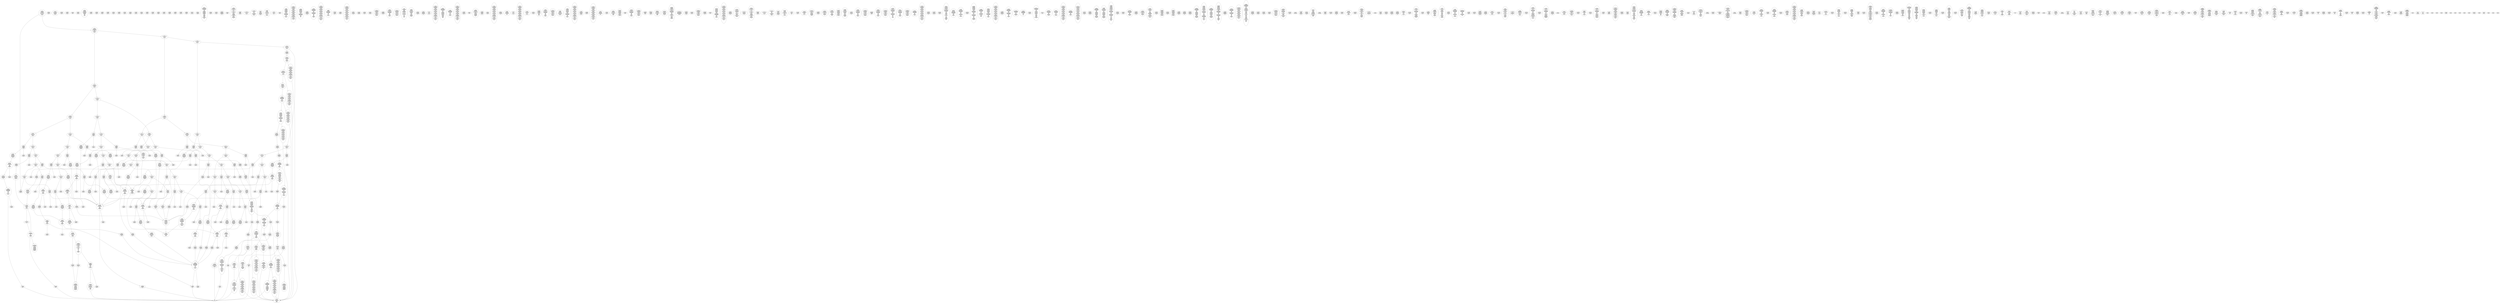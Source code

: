 /* Generated by GvGen v.1.0 (https://www.github.com/stricaud/gvgen) */

digraph G {
compound=true;
   node1 [label="[anywhere]"];
   node2 [label="# 0x0
PUSHX Data
PUSHX Data
MSTORE
PUSHX LogicData
CALLDATASIZE
LT
PUSHX Data
JUMPI
"];
   node3 [label="# 0xd
PUSHX Data
CALLDATALOAD
PUSHX BitData
SHR
PUSHX LogicData
GT
PUSHX Data
JUMPI
"];
   node4 [label="# 0x1e
PUSHX LogicData
GT
PUSHX Data
JUMPI
"];
   node5 [label="# 0x29
PUSHX LogicData
GT
PUSHX Data
JUMPI
"];
   node6 [label="# 0x34
PUSHX LogicData
EQ
PUSHX Data
JUMPI
"];
   node7 [label="# 0x3f
PUSHX LogicData
EQ
PUSHX Data
JUMPI
"];
   node8 [label="# 0x4a
PUSHX LogicData
EQ
PUSHX Data
JUMPI
"];
   node9 [label="# 0x55
PUSHX LogicData
EQ
PUSHX Data
JUMPI
"];
   node10 [label="# 0x60
PUSHX LogicData
EQ
PUSHX Data
JUMPI
"];
   node11 [label="# 0x6b
PUSHX LogicData
EQ
PUSHX Data
JUMPI
"];
   node12 [label="# 0x76
PUSHX Data
REVERT
"];
   node13 [label="# 0x7a
JUMPDEST
PUSHX LogicData
EQ
PUSHX Data
JUMPI
"];
   node14 [label="# 0x86
PUSHX LogicData
EQ
PUSHX Data
JUMPI
"];
   node15 [label="# 0x91
PUSHX LogicData
EQ
PUSHX Data
JUMPI
"];
   node16 [label="# 0x9c
PUSHX LogicData
EQ
PUSHX Data
JUMPI
"];
   node17 [label="# 0xa7
PUSHX LogicData
EQ
PUSHX Data
JUMPI
"];
   node18 [label="# 0xb2
PUSHX Data
REVERT
"];
   node19 [label="# 0xb6
JUMPDEST
PUSHX LogicData
GT
PUSHX Data
JUMPI
"];
   node20 [label="# 0xc2
PUSHX LogicData
EQ
PUSHX Data
JUMPI
"];
   node21 [label="# 0xcd
PUSHX LogicData
EQ
PUSHX Data
JUMPI
"];
   node22 [label="# 0xd8
PUSHX LogicData
EQ
PUSHX Data
JUMPI
"];
   node23 [label="# 0xe3
PUSHX LogicData
EQ
PUSHX Data
JUMPI
"];
   node24 [label="# 0xee
PUSHX LogicData
EQ
PUSHX Data
JUMPI
"];
   node25 [label="# 0xf9
PUSHX LogicData
EQ
PUSHX Data
JUMPI
"];
   node26 [label="# 0x104
PUSHX Data
REVERT
"];
   node27 [label="# 0x108
JUMPDEST
PUSHX LogicData
EQ
PUSHX Data
JUMPI
"];
   node28 [label="# 0x114
PUSHX LogicData
EQ
PUSHX Data
JUMPI
"];
   node29 [label="# 0x11f
PUSHX LogicData
EQ
PUSHX Data
JUMPI
"];
   node30 [label="# 0x12a
PUSHX LogicData
EQ
PUSHX Data
JUMPI
"];
   node31 [label="# 0x135
PUSHX LogicData
EQ
PUSHX Data
JUMPI
"];
   node32 [label="# 0x140
PUSHX Data
REVERT
"];
   node33 [label="# 0x144
JUMPDEST
PUSHX LogicData
GT
PUSHX Data
JUMPI
"];
   node34 [label="# 0x150
PUSHX LogicData
GT
PUSHX Data
JUMPI
"];
   node35 [label="# 0x15b
PUSHX LogicData
EQ
PUSHX Data
JUMPI
"];
   node36 [label="# 0x166
PUSHX LogicData
EQ
PUSHX Data
JUMPI
"];
   node37 [label="# 0x171
PUSHX LogicData
EQ
PUSHX Data
JUMPI
"];
   node38 [label="# 0x17c
PUSHX LogicData
EQ
PUSHX Data
JUMPI
"];
   node39 [label="# 0x187
PUSHX LogicData
EQ
PUSHX Data
JUMPI
"];
   node40 [label="# 0x192
PUSHX LogicData
EQ
PUSHX Data
JUMPI
"];
   node41 [label="# 0x19d
PUSHX Data
REVERT
"];
   node42 [label="# 0x1a1
JUMPDEST
PUSHX LogicData
EQ
PUSHX Data
JUMPI
"];
   node43 [label="# 0x1ad
PUSHX LogicData
EQ
PUSHX Data
JUMPI
"];
   node44 [label="# 0x1b8
PUSHX LogicData
EQ
PUSHX Data
JUMPI
"];
   node45 [label="# 0x1c3
PUSHX LogicData
EQ
PUSHX Data
JUMPI
"];
   node46 [label="# 0x1ce
PUSHX LogicData
EQ
PUSHX Data
JUMPI
"];
   node47 [label="# 0x1d9
PUSHX Data
REVERT
"];
   node48 [label="# 0x1dd
JUMPDEST
PUSHX LogicData
GT
PUSHX Data
JUMPI
"];
   node49 [label="# 0x1e9
PUSHX LogicData
EQ
PUSHX Data
JUMPI
"];
   node50 [label="# 0x1f4
PUSHX LogicData
EQ
PUSHX Data
JUMPI
"];
   node51 [label="# 0x1ff
PUSHX LogicData
EQ
PUSHX Data
JUMPI
"];
   node52 [label="# 0x20a
PUSHX LogicData
EQ
PUSHX Data
JUMPI
"];
   node53 [label="# 0x215
PUSHX LogicData
EQ
PUSHX Data
JUMPI
"];
   node54 [label="# 0x220
PUSHX Data
REVERT
"];
   node55 [label="# 0x224
JUMPDEST
PUSHX LogicData
EQ
PUSHX Data
JUMPI
"];
   node56 [label="# 0x230
PUSHX LogicData
EQ
PUSHX Data
JUMPI
"];
   node57 [label="# 0x23b
PUSHX LogicData
EQ
PUSHX Data
JUMPI
"];
   node58 [label="# 0x246
PUSHX LogicData
EQ
PUSHX Data
JUMPI
"];
   node59 [label="# 0x251
PUSHX LogicData
EQ
PUSHX Data
JUMPI
"];
   node60 [label="# 0x25c
JUMPDEST
PUSHX Data
REVERT
"];
   node61 [label="# 0x261
JUMPDEST
CALLVALUE
ISZERO
PUSHX Data
JUMPI
"];
   node62 [label="# 0x269
PUSHX Data
REVERT
"];
   node63 [label="# 0x26d
JUMPDEST
PUSHX Data
PUSHX Data
CALLDATASIZE
PUSHX Data
PUSHX Data
JUMP
"];
   node64 [label="# 0x27c
JUMPDEST
PUSHX Data
JUMP
"];
   node65 [label="# 0x281
JUMPDEST
PUSHX MemData
MLOAD
ISZERO
ISZERO
MSTORE
PUSHX ArithData
ADD
"];
   node66 [label="# 0x28d
JUMPDEST
PUSHX MemData
MLOAD
SUB
RETURN
"];
   node67 [label="# 0x296
JUMPDEST
CALLVALUE
ISZERO
PUSHX Data
JUMPI
"];
   node68 [label="# 0x29e
PUSHX Data
REVERT
"];
   node69 [label="# 0x2a2
JUMPDEST
PUSHX Data
PUSHX Data
JUMP
"];
   node70 [label="# 0x2ab
JUMPDEST
PUSHX MemData
MLOAD
PUSHX Data
PUSHX Data
JUMP
"];
   node71 [label="# 0x2b8
JUMPDEST
CALLVALUE
ISZERO
PUSHX Data
JUMPI
"];
   node72 [label="# 0x2c0
PUSHX Data
REVERT
"];
   node73 [label="# 0x2c4
JUMPDEST
PUSHX Data
PUSHX Data
CALLDATASIZE
PUSHX Data
PUSHX Data
JUMP
"];
   node74 [label="# 0x2d3
JUMPDEST
PUSHX Data
JUMP
"];
   node75 [label="# 0x2d8
JUMPDEST
PUSHX MemData
MLOAD
PUSHX ArithData
PUSHX BitData
PUSHX BitData
SHL
SUB
AND
MSTORE
PUSHX ArithData
ADD
PUSHX Data
JUMP
"];
   node76 [label="# 0x2f0
JUMPDEST
CALLVALUE
ISZERO
PUSHX Data
JUMPI
"];
   node77 [label="# 0x2f8
PUSHX Data
REVERT
"];
   node78 [label="# 0x2fc
JUMPDEST
PUSHX Data
PUSHX Data
CALLDATASIZE
PUSHX Data
PUSHX Data
JUMP
"];
   node79 [label="# 0x30b
JUMPDEST
PUSHX Data
JUMP
"];
   node80 [label="# 0x310
JUMPDEST
STOP
"];
   node81 [label="# 0x312
JUMPDEST
CALLVALUE
ISZERO
PUSHX Data
JUMPI
"];
   node82 [label="# 0x31a
PUSHX Data
REVERT
"];
   node83 [label="# 0x31e
JUMPDEST
PUSHX StorData
SLOAD
"];
   node84 [label="# 0x323
JUMPDEST
PUSHX MemData
MLOAD
MSTORE
PUSHX ArithData
ADD
PUSHX Data
JUMP
"];
   node85 [label="# 0x331
JUMPDEST
CALLVALUE
ISZERO
PUSHX Data
JUMPI
"];
   node86 [label="# 0x339
PUSHX Data
REVERT
"];
   node87 [label="# 0x33d
JUMPDEST
PUSHX Data
PUSHX Data
CALLDATASIZE
PUSHX Data
PUSHX Data
JUMP
"];
   node88 [label="# 0x34c
JUMPDEST
PUSHX Data
JUMP
"];
   node89 [label="# 0x351
JUMPDEST
CALLVALUE
ISZERO
PUSHX Data
JUMPI
"];
   node90 [label="# 0x359
PUSHX Data
REVERT
"];
   node91 [label="# 0x35d
JUMPDEST
PUSHX Data
PUSHX Data
CALLDATASIZE
PUSHX Data
PUSHX Data
JUMP
"];
   node92 [label="# 0x36c
JUMPDEST
PUSHX Data
MSTORE
PUSHX ArithData
PUSHX Data
MSTORE
PUSHX Data
SHA3
ADD
SLOAD
JUMP
"];
   node93 [label="# 0x382
JUMPDEST
CALLVALUE
ISZERO
PUSHX Data
JUMPI
"];
   node94 [label="# 0x38a
PUSHX Data
REVERT
"];
   node95 [label="# 0x38e
JUMPDEST
PUSHX Data
PUSHX Data
CALLDATASIZE
PUSHX Data
PUSHX Data
JUMP
"];
   node96 [label="# 0x39d
JUMPDEST
PUSHX Data
JUMP
"];
   node97 [label="# 0x3a2
JUMPDEST
CALLVALUE
ISZERO
PUSHX Data
JUMPI
"];
   node98 [label="# 0x3aa
PUSHX Data
REVERT
"];
   node99 [label="# 0x3ae
JUMPDEST
PUSHX Data
PUSHX Data
CALLDATASIZE
PUSHX Data
PUSHX Data
JUMP
"];
   node100 [label="# 0x3bd
JUMPDEST
PUSHX Data
JUMP
"];
   node101 [label="# 0x3c2
JUMPDEST
CALLVALUE
ISZERO
PUSHX Data
JUMPI
"];
   node102 [label="# 0x3ca
PUSHX Data
REVERT
"];
   node103 [label="# 0x3ce
JUMPDEST
PUSHX Data
PUSHX Data
CALLDATASIZE
PUSHX Data
PUSHX Data
JUMP
"];
   node104 [label="# 0x3dd
JUMPDEST
PUSHX Data
JUMP
"];
   node105 [label="# 0x3e2
JUMPDEST
CALLVALUE
ISZERO
PUSHX Data
JUMPI
"];
   node106 [label="# 0x3ea
PUSHX Data
REVERT
"];
   node107 [label="# 0x3ee
JUMPDEST
PUSHX Data
PUSHX Data
CALLDATASIZE
PUSHX Data
PUSHX Data
JUMP
"];
   node108 [label="# 0x3fd
JUMPDEST
PUSHX Data
JUMP
"];
   node109 [label="# 0x402
JUMPDEST
CALLVALUE
ISZERO
PUSHX Data
JUMPI
"];
   node110 [label="# 0x40a
PUSHX Data
REVERT
"];
   node111 [label="# 0x40e
JUMPDEST
PUSHX Data
PUSHX Data
JUMP
"];
   node112 [label="# 0x417
JUMPDEST
CALLVALUE
ISZERO
PUSHX Data
JUMPI
"];
   node113 [label="# 0x41f
PUSHX Data
REVERT
"];
   node114 [label="# 0x423
JUMPDEST
PUSHX Data
PUSHX Data
CALLDATASIZE
PUSHX Data
PUSHX Data
JUMP
"];
   node115 [label="# 0x432
JUMPDEST
PUSHX Data
JUMP
"];
   node116 [label="# 0x437
JUMPDEST
CALLVALUE
ISZERO
PUSHX Data
JUMPI
"];
   node117 [label="# 0x43f
PUSHX Data
REVERT
"];
   node118 [label="# 0x443
JUMPDEST
PUSHX Data
PUSHX Data
CALLDATASIZE
PUSHX Data
PUSHX Data
JUMP
"];
   node119 [label="# 0x452
JUMPDEST
PUSHX Data
JUMP
"];
   node120 [label="# 0x457
JUMPDEST
CALLVALUE
ISZERO
PUSHX Data
JUMPI
"];
   node121 [label="# 0x45f
PUSHX Data
REVERT
"];
   node122 [label="# 0x463
JUMPDEST
PUSHX StorData
SLOAD
PUSHX Data
JUMP
"];
   node123 [label="# 0x46c
JUMPDEST
CALLVALUE
ISZERO
PUSHX Data
JUMPI
"];
   node124 [label="# 0x474
PUSHX Data
REVERT
"];
   node125 [label="# 0x478
JUMPDEST
PUSHX Data
PUSHX Data
CALLDATASIZE
PUSHX Data
PUSHX Data
JUMP
"];
   node126 [label="# 0x487
JUMPDEST
PUSHX Data
JUMP
"];
   node127 [label="# 0x48c
JUMPDEST
CALLVALUE
ISZERO
PUSHX Data
JUMPI
"];
   node128 [label="# 0x494
PUSHX Data
REVERT
"];
   node129 [label="# 0x498
JUMPDEST
PUSHX StorData
SLOAD
PUSHX BitData
PUSHX BitData
SHL
DIV
PUSHX BitData
AND
PUSHX Data
JUMP
"];
   node130 [label="# 0x4ab
JUMPDEST
CALLVALUE
ISZERO
PUSHX Data
JUMPI
"];
   node131 [label="# 0x4b3
PUSHX Data
REVERT
"];
   node132 [label="# 0x4b7
JUMPDEST
PUSHX Data
PUSHX Data
CALLDATASIZE
PUSHX Data
PUSHX Data
JUMP
"];
   node133 [label="# 0x4c6
JUMPDEST
PUSHX Data
JUMP
"];
   node134 [label="# 0x4cb
JUMPDEST
CALLVALUE
ISZERO
PUSHX Data
JUMPI
"];
   node135 [label="# 0x4d3
PUSHX Data
REVERT
"];
   node136 [label="# 0x4d7
JUMPDEST
PUSHX StorData
SLOAD
PUSHX BitData
AND
PUSHX Data
JUMP
"];
   node137 [label="# 0x4e3
JUMPDEST
CALLVALUE
ISZERO
PUSHX Data
JUMPI
"];
   node138 [label="# 0x4eb
PUSHX Data
REVERT
"];
   node139 [label="# 0x4ef
JUMPDEST
PUSHX Data
PUSHX Data
CALLDATASIZE
PUSHX Data
PUSHX Data
JUMP
"];
   node140 [label="# 0x4fe
JUMPDEST
PUSHX Data
JUMP
"];
   node141 [label="# 0x503
JUMPDEST
CALLVALUE
ISZERO
PUSHX Data
JUMPI
"];
   node142 [label="# 0x50b
PUSHX Data
REVERT
"];
   node143 [label="# 0x50f
JUMPDEST
PUSHX Data
PUSHX Data
CALLDATASIZE
PUSHX Data
PUSHX Data
JUMP
"];
   node144 [label="# 0x51e
JUMPDEST
PUSHX Data
JUMP
"];
   node145 [label="# 0x523
JUMPDEST
CALLVALUE
ISZERO
PUSHX Data
JUMPI
"];
   node146 [label="# 0x52b
PUSHX Data
REVERT
"];
   node147 [label="# 0x52f
JUMPDEST
PUSHX Data
PUSHX Data
CALLDATASIZE
PUSHX Data
PUSHX Data
JUMP
"];
   node148 [label="# 0x53e
JUMPDEST
PUSHX Data
JUMP
"];
   node149 [label="# 0x543
JUMPDEST
CALLVALUE
ISZERO
PUSHX Data
JUMPI
"];
   node150 [label="# 0x54b
PUSHX Data
REVERT
"];
   node151 [label="# 0x54f
JUMPDEST
PUSHX Data
PUSHX Data
JUMP
"];
   node152 [label="# 0x558
JUMPDEST
CALLVALUE
ISZERO
PUSHX Data
JUMPI
"];
   node153 [label="# 0x560
PUSHX Data
REVERT
"];
   node154 [label="# 0x564
JUMPDEST
PUSHX Data
PUSHX Data
JUMP
"];
   node155 [label="# 0x56d
JUMPDEST
CALLVALUE
ISZERO
PUSHX Data
JUMPI
"];
   node156 [label="# 0x575
PUSHX Data
REVERT
"];
   node157 [label="# 0x579
JUMPDEST
PUSHX StorData
SLOAD
PUSHX ArithData
PUSHX BitData
PUSHX BitData
SHL
SUB
AND
PUSHX Data
JUMP
"];
   node158 [label="# 0x58b
JUMPDEST
CALLVALUE
ISZERO
PUSHX Data
JUMPI
"];
   node159 [label="# 0x593
PUSHX Data
REVERT
"];
   node160 [label="# 0x597
JUMPDEST
PUSHX Data
PUSHX Data
CALLDATASIZE
PUSHX Data
PUSHX Data
JUMP
"];
   node161 [label="# 0x5a6
JUMPDEST
PUSHX Data
JUMP
"];
   node162 [label="# 0x5ab
JUMPDEST
CALLVALUE
ISZERO
PUSHX Data
JUMPI
"];
   node163 [label="# 0x5b3
PUSHX Data
REVERT
"];
   node164 [label="# 0x5b7
JUMPDEST
PUSHX Data
PUSHX Data
CALLDATASIZE
PUSHX Data
PUSHX Data
JUMP
"];
   node165 [label="# 0x5c6
JUMPDEST
PUSHX Data
JUMP
"];
   node166 [label="# 0x5cb
JUMPDEST
CALLVALUE
ISZERO
PUSHX Data
JUMPI
"];
   node167 [label="# 0x5d3
PUSHX Data
REVERT
"];
   node168 [label="# 0x5d7
JUMPDEST
PUSHX Data
PUSHX Data
CALLDATASIZE
PUSHX Data
PUSHX Data
JUMP
"];
   node169 [label="# 0x5e6
JUMPDEST
PUSHX Data
JUMP
"];
   node170 [label="# 0x5eb
JUMPDEST
CALLVALUE
ISZERO
PUSHX Data
JUMPI
"];
   node171 [label="# 0x5f3
PUSHX Data
REVERT
"];
   node172 [label="# 0x5f7
JUMPDEST
PUSHX Data
PUSHX Data
JUMP
"];
   node173 [label="# 0x600
JUMPDEST
CALLVALUE
ISZERO
PUSHX Data
JUMPI
"];
   node174 [label="# 0x608
PUSHX Data
REVERT
"];
   node175 [label="# 0x60c
JUMPDEST
PUSHX StorData
SLOAD
PUSHX Data
JUMP
"];
   node176 [label="# 0x615
JUMPDEST
CALLVALUE
ISZERO
PUSHX Data
JUMPI
"];
   node177 [label="# 0x61d
PUSHX Data
REVERT
"];
   node178 [label="# 0x621
JUMPDEST
PUSHX Data
PUSHX Data
JUMP
"];
   node179 [label="# 0x62a
JUMPDEST
CALLVALUE
ISZERO
PUSHX Data
JUMPI
"];
   node180 [label="# 0x632
PUSHX Data
REVERT
"];
   node181 [label="# 0x636
JUMPDEST
PUSHX Data
PUSHX Data
CALLDATASIZE
PUSHX Data
PUSHX Data
JUMP
"];
   node182 [label="# 0x645
JUMPDEST
PUSHX Data
JUMP
"];
   node183 [label="# 0x64a
JUMPDEST
PUSHX Data
PUSHX Data
JUMP
"];
   node184 [label="# 0x652
JUMPDEST
CALLVALUE
ISZERO
PUSHX Data
JUMPI
"];
   node185 [label="# 0x65a
PUSHX Data
REVERT
"];
   node186 [label="# 0x65e
JUMPDEST
PUSHX Data
PUSHX Data
CALLDATASIZE
PUSHX Data
PUSHX Data
JUMP
"];
   node187 [label="# 0x66d
JUMPDEST
PUSHX Data
JUMP
"];
   node188 [label="# 0x672
JUMPDEST
CALLVALUE
ISZERO
PUSHX Data
JUMPI
"];
   node189 [label="# 0x67a
PUSHX Data
REVERT
"];
   node190 [label="# 0x67e
JUMPDEST
PUSHX Data
PUSHX Data
CALLDATASIZE
PUSHX Data
PUSHX Data
JUMP
"];
   node191 [label="# 0x68d
JUMPDEST
PUSHX Data
JUMP
"];
   node192 [label="# 0x692
JUMPDEST
CALLVALUE
ISZERO
PUSHX Data
JUMPI
"];
   node193 [label="# 0x69a
PUSHX Data
REVERT
"];
   node194 [label="# 0x69e
JUMPDEST
PUSHX Data
PUSHX Data
CALLDATASIZE
PUSHX Data
PUSHX Data
JUMP
"];
   node195 [label="# 0x6ad
JUMPDEST
PUSHX Data
JUMP
"];
   node196 [label="# 0x6b2
JUMPDEST
CALLVALUE
ISZERO
PUSHX Data
JUMPI
"];
   node197 [label="# 0x6ba
PUSHX Data
REVERT
"];
   node198 [label="# 0x6be
JUMPDEST
PUSHX Data
PUSHX Data
JUMP
"];
   node199 [label="# 0x6e6
JUMPDEST
CALLVALUE
ISZERO
PUSHX Data
JUMPI
"];
   node200 [label="# 0x6ee
PUSHX Data
REVERT
"];
   node201 [label="# 0x6f2
JUMPDEST
PUSHX Data
PUSHX Data
CALLDATASIZE
PUSHX Data
PUSHX Data
JUMP
"];
   node202 [label="# 0x701
JUMPDEST
PUSHX Data
JUMP
"];
   node203 [label="# 0x706
JUMPDEST
CALLVALUE
ISZERO
PUSHX Data
JUMPI
"];
   node204 [label="# 0x70e
PUSHX Data
REVERT
"];
   node205 [label="# 0x712
JUMPDEST
PUSHX Data
PUSHX Data
CALLDATASIZE
PUSHX Data
PUSHX Data
JUMP
"];
   node206 [label="# 0x721
JUMPDEST
PUSHX Data
JUMP
"];
   node207 [label="# 0x726
JUMPDEST
CALLVALUE
ISZERO
PUSHX Data
JUMPI
"];
   node208 [label="# 0x72e
PUSHX Data
REVERT
"];
   node209 [label="# 0x732
JUMPDEST
PUSHX Data
PUSHX Data
JUMP
"];
   node210 [label="# 0x75a
JUMPDEST
CALLVALUE
ISZERO
PUSHX Data
JUMPI
"];
   node211 [label="# 0x762
PUSHX Data
REVERT
"];
   node212 [label="# 0x766
JUMPDEST
PUSHX Data
PUSHX Data
CALLDATASIZE
PUSHX Data
PUSHX Data
JUMP
"];
   node213 [label="# 0x775
JUMPDEST
PUSHX ArithData
PUSHX BitData
PUSHX BitData
SHL
SUB
AND
PUSHX Data
MSTORE
PUSHX Data
PUSHX Data
MSTORE
PUSHX Data
SHA3
AND
MSTORE
MSTORE
SHA3
SLOAD
PUSHX BitData
AND
JUMP
"];
   node214 [label="# 0x7a3
JUMPDEST
CALLVALUE
ISZERO
PUSHX Data
JUMPI
"];
   node215 [label="# 0x7ab
PUSHX Data
REVERT
"];
   node216 [label="# 0x7af
JUMPDEST
PUSHX Data
PUSHX Data
CALLDATASIZE
PUSHX Data
PUSHX Data
JUMP
"];
   node217 [label="# 0x7be
JUMPDEST
PUSHX Data
JUMP
"];
   node218 [label="# 0x7c3
JUMPDEST
CALLVALUE
ISZERO
PUSHX Data
JUMPI
"];
   node219 [label="# 0x7cb
PUSHX Data
REVERT
"];
   node220 [label="# 0x7cf
JUMPDEST
PUSHX Data
PUSHX Data
CALLDATASIZE
PUSHX Data
PUSHX Data
JUMP
"];
   node221 [label="# 0x7de
JUMPDEST
PUSHX Data
JUMP
"];
   node222 [label="# 0x7e3
JUMPDEST
PUSHX Data
PUSHX Data
PUSHX Data
JUMP
"];
   node223 [label="# 0x7ee
JUMPDEST
JUMP
"];
   node224 [label="# 0x7f4
JUMPDEST
PUSHX Data
PUSHX StorData
SLOAD
PUSHX Data
PUSHX Data
JUMP
"];
   node225 [label="# 0x803
JUMPDEST
PUSHX ArithData
ADD
PUSHX ArithData
DIV
MUL
PUSHX ArithData
ADD
PUSHX MemData
MLOAD
ADD
PUSHX Data
MSTORE
MSTORE
PUSHX ArithData
ADD
SLOAD
PUSHX Data
PUSHX Data
JUMP
"];
   node226 [label="# 0x82f
JUMPDEST
ISZERO
PUSHX Data
JUMPI
"];
   node227 [label="# 0x836
PUSHX LogicData
LT
PUSHX Data
JUMPI
"];
   node228 [label="# 0x83e
PUSHX ArithData
SLOAD
DIV
MUL
MSTORE
PUSHX ArithData
ADD
PUSHX Data
JUMP
"];
   node229 [label="# 0x851
JUMPDEST
ADD
PUSHX Data
MSTORE
PUSHX Data
PUSHX Data
SHA3
"];
   node230 [label="# 0x85f
JUMPDEST
SLOAD
MSTORE
PUSHX ArithData
ADD
PUSHX ArithData
ADD
GT
PUSHX Data
JUMPI
"];
   node231 [label="# 0x873
SUB
PUSHX BitData
AND
ADD
"];
   node232 [label="# 0x87c
JUMPDEST
JUMP
"];
   node233 [label="# 0x886
JUMPDEST
PUSHX Data
MSTORE
PUSHX Data
PUSHX Data
MSTORE
PUSHX Data
SHA3
SLOAD
PUSHX ArithData
PUSHX BitData
PUSHX BitData
SHL
SUB
AND
PUSHX Data
JUMPI
"];
   node234 [label="# 0x8a3
PUSHX MemData
MLOAD
PUSHX BitData
PUSHX BitData
SHL
MSTORE
PUSHX Data
PUSHX ArithData
ADD
MSTORE
PUSHX Data
PUSHX ArithData
ADD
MSTORE
PUSHX Data
PUSHX ArithData
ADD
MSTORE
PUSHX BitData
PUSHX BitData
SHL
PUSHX ArithData
ADD
MSTORE
PUSHX ArithData
ADD
"];
   node235 [label="# 0x8fb
JUMPDEST
PUSHX MemData
MLOAD
SUB
REVERT
"];
   node236 [label="# 0x904
JUMPDEST
PUSHX Data
MSTORE
PUSHX Data
PUSHX Data
MSTORE
PUSHX Data
SHA3
SLOAD
PUSHX ArithData
PUSHX BitData
PUSHX BitData
SHL
SUB
AND
JUMP
"];
   node237 [label="# 0x920
JUMPDEST
PUSHX Data
PUSHX Data
PUSHX Data
JUMP
"];
   node238 [label="# 0x92b
JUMPDEST
PUSHX ArithData
PUSHX BitData
PUSHX BitData
SHL
SUB
AND
PUSHX ArithData
PUSHX BitData
PUSHX BitData
SHL
SUB
AND
EQ
ISZERO
PUSHX Data
JUMPI
"];
   node239 [label="# 0x948
PUSHX MemData
MLOAD
PUSHX BitData
PUSHX BitData
SHL
MSTORE
PUSHX Data
PUSHX ArithData
ADD
MSTORE
PUSHX Data
PUSHX ArithData
ADD
MSTORE
PUSHX Data
PUSHX ArithData
ADD
MSTORE
PUSHX BitData
PUSHX BitData
SHL
PUSHX ArithData
ADD
MSTORE
PUSHX ArithData
ADD
PUSHX Data
JUMP
"];
   node240 [label="# 0x999
JUMPDEST
CALLER
PUSHX ArithData
PUSHX BitData
PUSHX BitData
SHL
SUB
AND
EQ
PUSHX Data
JUMPI
"];
   node241 [label="# 0x9ab
PUSHX Data
CALLER
PUSHX Data
JUMP
"];
   node242 [label="# 0x9b5
JUMPDEST
PUSHX Data
JUMPI
"];
   node243 [label="# 0x9ba
PUSHX MemData
MLOAD
PUSHX BitData
PUSHX BitData
SHL
MSTORE
PUSHX Data
PUSHX ArithData
ADD
MSTORE
PUSHX Data
PUSHX ArithData
ADD
MSTORE
PUSHX Data
PUSHX ArithData
ADD
MSTORE
PUSHX Data
PUSHX ArithData
ADD
MSTORE
PUSHX ArithData
ADD
PUSHX Data
JUMP
"];
   node244 [label="# 0xa27
JUMPDEST
PUSHX Data
PUSHX Data
JUMP
"];
   node245 [label="# 0xa31
JUMPDEST
JUMP
"];
   node246 [label="# 0xa36
JUMPDEST
PUSHX Data
CALLER
"];
   node247 [label="# 0xa3b
JUMPDEST
PUSHX Data
JUMP
"];
   node248 [label="# 0xa41
JUMPDEST
PUSHX Data
JUMPI
"];
   node249 [label="# 0xa46
PUSHX MemData
MLOAD
PUSHX BitData
PUSHX BitData
SHL
MSTORE
PUSHX ArithData
ADD
PUSHX Data
PUSHX Data
JUMP
"];
   node250 [label="# 0xa5d
JUMPDEST
PUSHX Data
PUSHX Data
JUMP
"];
   node251 [label="# 0xa68
JUMPDEST
PUSHX StorData
SLOAD
PUSHX ArithData
PUSHX BitData
PUSHX BitData
SHL
SUB
AND
CALLER
EQ
PUSHX Data
JUMPI
"];
   node252 [label="# 0xa7b
PUSHX MemData
MLOAD
PUSHX BitData
PUSHX BitData
SHL
MSTORE
PUSHX ArithData
ADD
PUSHX Data
PUSHX Data
JUMP
"];
   node253 [label="# 0xa92
JUMPDEST
PUSHX StorData
SLOAD
ISZERO
ISZERO
PUSHX BitData
PUSHX BitData
SHL
MUL
PUSHX BitData
PUSHX BitData
SHL
NOT
AND
OR
SSTORE
JUMP
"];
   node254 [label="# 0xab0
JUMPDEST
PUSHX Data
MSTORE
PUSHX ArithData
PUSHX Data
MSTORE
PUSHX Data
SHA3
ADD
SLOAD
PUSHX Data
CALLER
PUSHX Data
JUMP
"];
   node255 [label="# 0xacd
JUMPDEST
PUSHX Data
PUSHX Data
JUMP
"];
   node256 [label="# 0xad7
JUMPDEST
PUSHX Data
PUSHX Data
PUSHX Data
JUMP
"];
   node257 [label="# 0xae2
JUMPDEST
LT
PUSHX Data
JUMPI
"];
   node258 [label="# 0xae9
PUSHX MemData
MLOAD
PUSHX BitData
PUSHX BitData
SHL
MSTORE
PUSHX Data
PUSHX ArithData
ADD
MSTORE
PUSHX Data
PUSHX ArithData
ADD
MSTORE
PUSHX Data
PUSHX ArithData
ADD
MSTORE
PUSHX BitData
PUSHX BitData
SHL
PUSHX ArithData
ADD
MSTORE
PUSHX ArithData
ADD
PUSHX Data
JUMP
"];
   node259 [label="# 0xb44
JUMPDEST
PUSHX ArithData
PUSHX BitData
PUSHX BitData
SHL
SUB
AND
PUSHX Data
MSTORE
PUSHX Data
PUSHX Data
MSTORE
PUSHX Data
SHA3
MSTORE
MSTORE
SHA3
SLOAD
JUMP
"];
   node260 [label="# 0xb6d
JUMPDEST
PUSHX ArithData
PUSHX BitData
PUSHX BitData
SHL
SUB
AND
CALLER
EQ
PUSHX Data
JUMPI
"];
   node261 [label="# 0xb7e
PUSHX MemData
MLOAD
PUSHX BitData
PUSHX BitData
SHL
MSTORE
PUSHX Data
PUSHX ArithData
ADD
MSTORE
PUSHX Data
PUSHX ArithData
ADD
MSTORE
PUSHX Data
PUSHX ArithData
ADD
MSTORE
PUSHX BitData
PUSHX BitData
SHL
PUSHX ArithData
ADD
MSTORE
PUSHX ArithData
ADD
PUSHX Data
JUMP
"];
   node262 [label="# 0xbdd
JUMPDEST
PUSHX Data
PUSHX Data
JUMP
"];
   node263 [label="# 0xbe7
JUMPDEST
JUMP
"];
   node264 [label="# 0xbeb
JUMPDEST
PUSHX Data
PUSHX Data
CALLER
PUSHX Data
JUMP
"];
   node265 [label="# 0xc15
JUMPDEST
PUSHX Data
JUMPI
"];
   node266 [label="# 0xc1a
PUSHX MemData
MLOAD
PUSHX BitData
PUSHX BitData
SHL
MSTORE
PUSHX Data
PUSHX ArithData
ADD
MSTORE
PUSHX ArithData
ADD
MSTORE
PUSHX Data
PUSHX ArithData
ADD
MSTORE
PUSHX Data
PUSHX ArithData
ADD
MSTORE
PUSHX ArithData
ADD
PUSHX Data
JUMP
"];
   node267 [label="# 0xc89
JUMPDEST
PUSHX Data
PUSHX Data
JUMP
"];
   node268 [label="# 0xc91
JUMPDEST
JUMP
"];
   node269 [label="# 0xc93
JUMPDEST
PUSHX Data
PUSHX MemData
MLOAD
PUSHX ArithData
ADD
PUSHX Data
MSTORE
PUSHX Data
MSTORE
PUSHX Data
JUMP
"];
   node270 [label="# 0xcae
JUMPDEST
PUSHX Data
CALLER
PUSHX Data
JUMP
"];
   node271 [label="# 0xcb7
JUMPDEST
PUSHX Data
JUMPI
"];
   node272 [label="# 0xcbc
PUSHX MemData
MLOAD
PUSHX BitData
PUSHX BitData
SHL
MSTORE
PUSHX Data
PUSHX ArithData
ADD
MSTORE
PUSHX Data
PUSHX ArithData
ADD
MSTORE
PUSHX Data
PUSHX ArithData
ADD
MSTORE
PUSHX BitData
PUSHX BitData
SHL
PUSHX ArithData
ADD
MSTORE
PUSHX ArithData
ADD
PUSHX Data
JUMP
"];
   node273 [label="# 0xd1c
JUMPDEST
PUSHX Data
PUSHX Data
JUMP
"];
   node274 [label="# 0xd25
JUMPDEST
JUMP
"];
   node275 [label="# 0xd28
JUMPDEST
PUSHX Data
PUSHX Data
PUSHX StorData
SLOAD
JUMP
"];
   node276 [label="# 0xd33
JUMPDEST
LT
PUSHX Data
JUMPI
"];
   node277 [label="# 0xd3a
PUSHX MemData
MLOAD
PUSHX BitData
PUSHX BitData
SHL
MSTORE
PUSHX Data
PUSHX ArithData
ADD
MSTORE
PUSHX Data
PUSHX ArithData
ADD
MSTORE
PUSHX Data
PUSHX ArithData
ADD
MSTORE
PUSHX BitData
PUSHX BitData
SHL
PUSHX ArithData
ADD
MSTORE
PUSHX ArithData
ADD
PUSHX Data
JUMP
"];
   node278 [label="# 0xd96
JUMPDEST
PUSHX StorData
SLOAD
LT
PUSHX Data
JUMPI
"];
   node279 [label="# 0xda2
PUSHX Data
PUSHX Data
JUMP
"];
   node280 [label="# 0xda9
JUMPDEST
PUSHX Data
MSTORE
PUSHX Data
PUSHX Data
SHA3
ADD
SLOAD
JUMP
"];
   node281 [label="# 0xdbb
JUMPDEST
PUSHX StorData
SLOAD
PUSHX ArithData
PUSHX BitData
PUSHX BitData
SHL
SUB
AND
CALLER
EQ
PUSHX Data
JUMPI
"];
   node282 [label="# 0xdce
PUSHX MemData
MLOAD
PUSHX BitData
PUSHX BitData
SHL
MSTORE
PUSHX ArithData
ADD
PUSHX Data
PUSHX Data
JUMP
"];
   node283 [label="# 0xde5
JUMPDEST
MLOAD
PUSHX Data
PUSHX Data
PUSHX ArithData
ADD
PUSHX Data
JUMP
"];
   node284 [label="# 0xdf8
JUMPDEST
PUSHX Data
MSTORE
PUSHX Data
PUSHX Data
MSTORE
PUSHX Data
SHA3
SLOAD
PUSHX ArithData
PUSHX BitData
PUSHX BitData
SHL
SUB
AND
PUSHX Data
JUMPI
"];
   node285 [label="# 0xe16
PUSHX MemData
MLOAD
PUSHX BitData
PUSHX BitData
SHL
MSTORE
PUSHX Data
PUSHX ArithData
ADD
MSTORE
PUSHX Data
PUSHX ArithData
ADD
MSTORE
PUSHX Data
PUSHX ArithData
ADD
MSTORE
PUSHX BitData
PUSHX BitData
SHL
PUSHX ArithData
ADD
MSTORE
PUSHX ArithData
ADD
PUSHX Data
JUMP
"];
   node286 [label="# 0xe6f
JUMPDEST
PUSHX Data
PUSHX Data
CALLER
PUSHX Data
JUMP
"];
   node287 [label="# 0xe99
JUMPDEST
PUSHX Data
JUMPI
"];
   node288 [label="# 0xe9e
PUSHX MemData
MLOAD
PUSHX BitData
PUSHX BitData
SHL
MSTORE
PUSHX Data
PUSHX ArithData
ADD
MSTORE
PUSHX Data
PUSHX ArithData
ADD
MSTORE
PUSHX Data
PUSHX ArithData
ADD
MSTORE
PUSHX Data
PUSHX ArithData
ADD
MSTORE
PUSHX ArithData
ADD
PUSHX Data
JUMP
"];
   node289 [label="# 0xf0b
JUMPDEST
PUSHX Data
PUSHX Data
PUSHX StorData
SLOAD
JUMP
"];
   node290 [label="# 0xf18
JUMPDEST
PUSHX Data
JUMP
"];
   node291 [label="# 0xf1d
JUMPDEST
PUSHX Data
PUSHX StorData
SLOAD
PUSHX ArithData
ADD
SSTORE
JUMP
"];
   node292 [label="# 0xf2b
JUMPDEST
PUSHX Data
PUSHX ArithData
PUSHX BitData
PUSHX BitData
SHL
SUB
AND
PUSHX Data
JUMPI
"];
   node293 [label="# 0xf3c
PUSHX MemData
MLOAD
PUSHX BitData
PUSHX BitData
SHL
MSTORE
PUSHX Data
PUSHX ArithData
ADD
MSTORE
PUSHX Data
PUSHX ArithData
ADD
MSTORE
PUSHX Data
PUSHX ArithData
ADD
MSTORE
PUSHX BitData
PUSHX BitData
SHL
PUSHX ArithData
ADD
MSTORE
PUSHX ArithData
ADD
PUSHX Data
JUMP
"];
   node294 [label="# 0xf96
JUMPDEST
PUSHX ArithData
PUSHX BitData
PUSHX BitData
SHL
SUB
AND
PUSHX Data
MSTORE
PUSHX Data
PUSHX Data
MSTORE
PUSHX Data
SHA3
SLOAD
JUMP
"];
   node295 [label="# 0xfb2
JUMPDEST
PUSHX StorData
SLOAD
PUSHX ArithData
PUSHX BitData
PUSHX BitData
SHL
SUB
AND
CALLER
EQ
PUSHX Data
JUMPI
"];
   node296 [label="# 0xfc5
PUSHX MemData
MLOAD
PUSHX BitData
PUSHX BitData
SHL
MSTORE
PUSHX ArithData
ADD
PUSHX Data
PUSHX Data
JUMP
"];
   node297 [label="# 0xfdc
JUMPDEST
PUSHX Data
PUSHX Data
PUSHX Data
JUMP
"];
   node298 [label="# 0xfe6
JUMPDEST
PUSHX Data
PUSHX Data
CALLER
PUSHX Data
JUMP
"];
   node299 [label="# 0x1010
JUMPDEST
PUSHX Data
JUMPI
"];
   node300 [label="# 0x1015
PUSHX MemData
MLOAD
PUSHX BitData
PUSHX BitData
SHL
MSTORE
PUSHX Data
PUSHX ArithData
ADD
MSTORE
PUSHX Data
PUSHX ArithData
ADD
MSTORE
PUSHX Data
PUSHX ArithData
ADD
MSTORE
PUSHX Data
PUSHX ArithData
ADD
MSTORE
PUSHX ArithData
ADD
PUSHX Data
JUMP
"];
   node301 [label="# 0x1082
JUMPDEST
PUSHX Data
PUSHX Data
JUMP
"];
   node302 [label="# 0x108a
JUMPDEST
PUSHX Data
MSTORE
PUSHX Data
PUSHX Data
MSTORE
PUSHX Data
SHA3
PUSHX Data
PUSHX Data
JUMP
"];
   node303 [label="# 0x10a2
JUMPDEST
JUMP
"];
   node304 [label="# 0x10a9
JUMPDEST
PUSHX StorData
SLOAD
PUSHX ArithData
PUSHX BitData
PUSHX BitData
SHL
SUB
AND
CALLER
EQ
PUSHX Data
JUMPI
"];
   node305 [label="# 0x10bc
PUSHX MemData
MLOAD
PUSHX BitData
PUSHX BitData
SHL
MSTORE
PUSHX ArithData
ADD
PUSHX Data
PUSHX Data
JUMP
"];
   node306 [label="# 0x10d3
JUMPDEST
PUSHX Data
SSTORE
JUMP
"];
   node307 [label="# 0x10d8
JUMPDEST
PUSHX Data
MSTORE
PUSHX Data
PUSHX Data
MSTORE
PUSHX Data
SHA3
PUSHX ArithData
PUSHX BitData
PUSHX BitData
SHL
SUB
AND
MSTORE
MSTORE
SHA3
SLOAD
PUSHX BitData
AND
JUMP
"];
   node308 [label="# 0x1103
JUMPDEST
PUSHX Data
PUSHX StorData
SLOAD
PUSHX Data
PUSHX Data
JUMP
"];
   node309 [label="# 0x1112
JUMPDEST
PUSHX Data
CALLER
PUSHX Data
JUMP
"];
   node310 [label="# 0x111d
JUMPDEST
PUSHX StorData
SLOAD
CALLVALUE
LT
ISZERO
PUSHX Data
JUMPI
"];
   node311 [label="# 0x1128
PUSHX MemData
MLOAD
PUSHX BitData
PUSHX BitData
SHL
MSTORE
PUSHX Data
PUSHX ArithData
ADD
MSTORE
PUSHX Data
PUSHX ArithData
ADD
MSTORE
PUSHX BitData
PUSHX BitData
SHL
PUSHX ArithData
ADD
MSTORE
PUSHX ArithData
ADD
PUSHX Data
JUMP
"];
   node312 [label="# 0x1164
JUMPDEST
PUSHX LogicData
PUSHX StorData
SLOAD
GT
PUSHX Data
JUMPI
"];
   node313 [label="# 0x116f
PUSHX MemData
MLOAD
PUSHX BitData
PUSHX BitData
SHL
MSTORE
PUSHX Data
PUSHX ArithData
ADD
MSTORE
PUSHX Data
PUSHX ArithData
ADD
MSTORE
PUSHX BitData
PUSHX BitData
SHL
PUSHX ArithData
ADD
MSTORE
PUSHX ArithData
ADD
PUSHX Data
JUMP
"];
   node314 [label="# 0x11a1
JUMPDEST
PUSHX Data
CALLER
PUSHX StorData
SLOAD
PUSHX Data
JUMP
"];
   node315 [label="# 0x11ad
JUMPDEST
PUSHX Data
PUSHX StorData
SLOAD
PUSHX ArithData
ADD
SSTORE
JUMP
"];
   node316 [label="# 0x11bb
JUMPDEST
PUSHX StorData
SLOAD
PUSHX Data
PUSHX Data
PUSHX Data
JUMP
"];
   node317 [label="# 0x11c9
JUMPDEST
PUSHX Data
SSTORE
PUSHX StorData
SLOAD
PUSHX MemData
MLOAD
PUSHX ArithData
PUSHX BitData
PUSHX BitData
SHL
SUB
AND
CALLVALUE
ISZERO
PUSHX ArithData
MUL
PUSHX Data
CALL
ISZERO
ISZERO
PUSHX Data
JUMPI
"];
   node318 [label="# 0x11fc
RETURNDATASIZE
PUSHX Data
RETURNDATACOPY
RETURNDATASIZE
PUSHX Data
REVERT
"];
   node319 [label="# 0x1205
JUMPDEST
PUSHX Data
CALLER
PUSHX Data
JUMP
"];
   node320 [label="# 0x120f
JUMPDEST
PUSHX Data
JUMPI
"];
   node321 [label="# 0x1214
PUSHX MemData
MLOAD
PUSHX BitData
PUSHX BitData
SHL
MSTORE
PUSHX ArithData
ADD
PUSHX Data
PUSHX Data
JUMP
"];
   node322 [label="# 0x122b
JUMPDEST
PUSHX Data
PUSHX Data
JUMP
"];
   node323 [label="# 0x1237
JUMPDEST
JUMP
"];
   node324 [label="# 0x123d
JUMPDEST
PUSHX Data
MSTORE
PUSHX Data
PUSHX Data
MSTORE
PUSHX Data
SHA3
SLOAD
PUSHX Data
PUSHX ArithData
PUSHX BitData
PUSHX BitData
SHL
SUB
AND
PUSHX Data
JUMPI
"];
   node325 [label="# 0x125d
PUSHX MemData
MLOAD
PUSHX BitData
PUSHX BitData
SHL
MSTORE
PUSHX Data
PUSHX ArithData
ADD
MSTORE
PUSHX Data
PUSHX ArithData
ADD
MSTORE
PUSHX Data
PUSHX ArithData
ADD
MSTORE
PUSHX BitData
PUSHX BitData
SHL
PUSHX ArithData
ADD
MSTORE
PUSHX ArithData
ADD
PUSHX Data
JUMP
"];
   node326 [label="# 0x12bc
JUMPDEST
PUSHX Data
PUSHX Data
PUSHX Data
JUMP
"];
   node327 [label="# 0x12c6
JUMPDEST
PUSHX StorData
SLOAD
PUSHX BitData
PUSHX BitData
SHL
DIV
PUSHX BitData
AND
ISZERO
ISZERO
PUSHX LogicData
EQ
PUSHX Data
JUMPI
"];
   node328 [label="# 0x12e0
PUSHX StorData
SLOAD
PUSHX Data
PUSHX Data
JUMP
"];
   node329 [label="# 0x12ec
JUMPDEST
PUSHX ArithData
ADD
PUSHX ArithData
DIV
MUL
PUSHX ArithData
ADD
PUSHX MemData
MLOAD
ADD
PUSHX Data
MSTORE
MSTORE
PUSHX ArithData
ADD
SLOAD
PUSHX Data
PUSHX Data
JUMP
"];
   node330 [label="# 0x1318
JUMPDEST
ISZERO
PUSHX Data
JUMPI
"];
   node331 [label="# 0x131f
PUSHX LogicData
LT
PUSHX Data
JUMPI
"];
   node332 [label="# 0x1327
PUSHX ArithData
SLOAD
DIV
MUL
MSTORE
PUSHX ArithData
ADD
PUSHX Data
JUMP
"];
   node333 [label="# 0x133a
JUMPDEST
ADD
PUSHX Data
MSTORE
PUSHX Data
PUSHX Data
SHA3
"];
   node334 [label="# 0x1348
JUMPDEST
SLOAD
MSTORE
PUSHX ArithData
ADD
PUSHX ArithData
ADD
GT
PUSHX Data
JUMPI
"];
   node335 [label="# 0x135c
SUB
PUSHX BitData
AND
ADD
"];
   node336 [label="# 0x1365
JUMPDEST
PUSHX Data
JUMP
"];
   node337 [label="# 0x136f
JUMPDEST
PUSHX LogicData
MLOAD
GT
PUSHX Data
JUMPI
"];
   node338 [label="# 0x1379
PUSHX MemData
MLOAD
PUSHX ArithData
ADD
PUSHX Data
MSTORE
PUSHX Data
MSTORE
PUSHX Data
JUMP
"];
   node339 [label="# 0x138d
JUMPDEST
PUSHX Data
PUSHX Data
JUMP
"];
   node340 [label="# 0x1397
JUMPDEST
PUSHX MemData
MLOAD
PUSHX ArithData
ADD
PUSHX Data
PUSHX Data
JUMP
"];
   node341 [label="# 0x13a8
JUMPDEST
PUSHX MemData
MLOAD
PUSHX ArithData
SUB
SUB
MSTORE
PUSHX Data
MSTORE
JUMP
"];
   node342 [label="# 0x13be
JUMPDEST
PUSHX Data
MSTORE
PUSHX Data
PUSHX Data
MSTORE
PUSHX Data
SHA3
PUSHX Data
PUSHX Data
JUMP
"];
   node343 [label="# 0x13d5
JUMPDEST
PUSHX Data
MSTORE
PUSHX ArithData
PUSHX Data
MSTORE
PUSHX Data
SHA3
ADD
SLOAD
PUSHX Data
CALLER
PUSHX Data
JUMP
"];
   node344 [label="# 0x13f2
JUMPDEST
PUSHX Data
PUSHX Data
JUMP
"];
   node345 [label="# 0x13fc
JUMPDEST
PUSHX StorData
SLOAD
PUSHX ArithData
PUSHX BitData
PUSHX BitData
SHL
SUB
AND
CALLER
EQ
PUSHX Data
JUMPI
"];
   node346 [label="# 0x140f
PUSHX MemData
MLOAD
PUSHX BitData
PUSHX BitData
SHL
MSTORE
PUSHX ArithData
ADD
PUSHX Data
PUSHX Data
JUMP
"];
   node347 [label="# 0x1426
JUMPDEST
PUSHX Data
SSTORE
JUMP
"];
   node348 [label="# 0x142b
JUMPDEST
PUSHX StorData
SLOAD
PUSHX ArithData
PUSHX BitData
PUSHX BitData
SHL
SUB
AND
CALLER
EQ
PUSHX Data
JUMPI
"];
   node349 [label="# 0x143e
PUSHX MemData
MLOAD
PUSHX BitData
PUSHX BitData
SHL
MSTORE
PUSHX ArithData
ADD
PUSHX Data
PUSHX Data
JUMP
"];
   node350 [label="# 0x1455
JUMPDEST
PUSHX StorData
SLOAD
PUSHX ArithData
PUSHX BitData
PUSHX BitData
SHL
SUB
NOT
AND
PUSHX ArithData
PUSHX BitData
PUSHX BitData
SHL
SUB
AND
OR
SSTORE
JUMP
"];
   node351 [label="# 0x1477
JUMPDEST
PUSHX StorData
SLOAD
PUSHX ArithData
PUSHX BitData
PUSHX BitData
SHL
SUB
AND
CALLER
EQ
PUSHX Data
JUMPI
"];
   node352 [label="# 0x148a
PUSHX MemData
MLOAD
PUSHX BitData
PUSHX BitData
SHL
MSTORE
PUSHX ArithData
ADD
PUSHX Data
PUSHX Data
JUMP
"];
   node353 [label="# 0x14a1
JUMPDEST
PUSHX ArithData
PUSHX BitData
PUSHX BitData
SHL
SUB
AND
PUSHX Data
JUMPI
"];
   node354 [label="# 0x14b0
PUSHX MemData
MLOAD
PUSHX BitData
PUSHX BitData
SHL
MSTORE
PUSHX Data
PUSHX ArithData
ADD
MSTORE
PUSHX Data
PUSHX ArithData
ADD
MSTORE
PUSHX Data
PUSHX ArithData
ADD
MSTORE
PUSHX BitData
PUSHX BitData
SHL
PUSHX ArithData
ADD
MSTORE
PUSHX ArithData
ADD
PUSHX Data
JUMP
"];
   node355 [label="# 0x1506
JUMPDEST
PUSHX Data
PUSHX Data
JUMP
"];
   node356 [label="# 0x150f
JUMPDEST
PUSHX Data
PUSHX Data
JUMP
"];
   node357 [label="# 0x1519
JUMPDEST
PUSHX Data
JUMPI
"];
   node358 [label="# 0x151e
PUSHX Data
MSTORE
PUSHX BitData
PUSHX Data
MSTORE
PUSHX MemData
SHA3
PUSHX ArithData
PUSHX BitData
PUSHX BitData
SHL
SUB
AND
MSTORE
MSTORE
SHA3
SLOAD
PUSHX BitData
NOT
AND
OR
SSTORE
MLOAD
CALLER
PUSHX Data
LOGX
JUMP
"];
   node359 [label="# 0x157a
JUMPDEST
PUSHX Data
PUSHX Data
PUSHX ArithData
PUSHX BitData
PUSHX BitData
SHL
SUB
AND
PUSHX Data
JUMP
"];
   node360 [label="# 0x158f
JUMPDEST
PUSHX Data
PUSHX ArithData
PUSHX BitData
PUSHX BitData
SHL
SUB
NOT
AND
PUSHX BitData
PUSHX BitData
SHL
EQ
PUSHX Data
JUMPI
"];
   node361 [label="# 0x15ab
PUSHX Data
PUSHX Data
JUMP
"];
   node362 [label="# 0x15b4
JUMPDEST
PUSHX Data
MSTORE
PUSHX Data
PUSHX Data
MSTORE
PUSHX Data
SHA3
SLOAD
PUSHX ArithData
PUSHX BitData
PUSHX BitData
SHL
SUB
NOT
AND
PUSHX ArithData
PUSHX BitData
PUSHX BitData
SHL
SUB
AND
OR
SSTORE
PUSHX Data
PUSHX Data
JUMP
"];
   node363 [label="# 0x15e9
JUMPDEST
PUSHX ArithData
PUSHX BitData
PUSHX BitData
SHL
SUB
AND
PUSHX Data
PUSHX MemData
MLOAD
PUSHX MemData
MLOAD
SUB
LOGX
JUMP
"];
   node364 [label="# 0x1622
JUMPDEST
PUSHX Data
MSTORE
PUSHX Data
PUSHX Data
MSTORE
PUSHX Data
SHA3
SLOAD
PUSHX ArithData
PUSHX BitData
PUSHX BitData
SHL
SUB
AND
PUSHX Data
JUMPI
"];
   node365 [label="# 0x163f
PUSHX MemData
MLOAD
PUSHX BitData
PUSHX BitData
SHL
MSTORE
PUSHX Data
PUSHX ArithData
ADD
MSTORE
PUSHX Data
PUSHX ArithData
ADD
MSTORE
PUSHX Data
PUSHX ArithData
ADD
MSTORE
PUSHX BitData
PUSHX BitData
SHL
PUSHX ArithData
ADD
MSTORE
PUSHX ArithData
ADD
PUSHX Data
JUMP
"];
   node366 [label="# 0x169b
JUMPDEST
PUSHX Data
PUSHX Data
PUSHX Data
JUMP
"];
   node367 [label="# 0x16a6
JUMPDEST
PUSHX ArithData
PUSHX BitData
PUSHX BitData
SHL
SUB
AND
PUSHX ArithData
PUSHX BitData
PUSHX BitData
SHL
SUB
AND
EQ
PUSHX Data
JUMPI
"];
   node368 [label="# 0x16c3
PUSHX ArithData
PUSHX BitData
PUSHX BitData
SHL
SUB
AND
PUSHX Data
PUSHX Data
JUMP
"];
   node369 [label="# 0x16d6
JUMPDEST
PUSHX ArithData
PUSHX BitData
PUSHX BitData
SHL
SUB
AND
EQ
"];
   node370 [label="# 0x16e1
JUMPDEST
PUSHX Data
JUMPI
"];
   node371 [label="# 0x16e7
PUSHX ArithData
PUSHX BitData
PUSHX BitData
SHL
SUB
AND
PUSHX Data
MSTORE
PUSHX Data
PUSHX Data
MSTORE
PUSHX Data
SHA3
AND
MSTORE
MSTORE
SHA3
SLOAD
PUSHX BitData
AND
"];
   node372 [label="# 0x1711
JUMPDEST
JUMP
"];
   node373 [label="# 0x1719
JUMPDEST
PUSHX ArithData
PUSHX BitData
PUSHX BitData
SHL
SUB
AND
PUSHX Data
PUSHX Data
JUMP
"];
   node374 [label="# 0x172c
JUMPDEST
PUSHX ArithData
PUSHX BitData
PUSHX BitData
SHL
SUB
AND
EQ
PUSHX Data
JUMPI
"];
   node375 [label="# 0x173b
PUSHX MemData
MLOAD
PUSHX BitData
PUSHX BitData
SHL
MSTORE
PUSHX Data
PUSHX ArithData
ADD
MSTORE
PUSHX Data
PUSHX ArithData
ADD
MSTORE
PUSHX Data
PUSHX ArithData
ADD
MSTORE
PUSHX BitData
PUSHX BitData
SHL
PUSHX ArithData
ADD
MSTORE
PUSHX ArithData
ADD
PUSHX Data
JUMP
"];
   node376 [label="# 0x1794
JUMPDEST
PUSHX ArithData
PUSHX BitData
PUSHX BitData
SHL
SUB
AND
PUSHX Data
JUMPI
"];
   node377 [label="# 0x17a3
PUSHX MemData
MLOAD
PUSHX BitData
PUSHX BitData
SHL
MSTORE
PUSHX Data
PUSHX ArithData
ADD
MSTORE
PUSHX ArithData
ADD
MSTORE
PUSHX Data
PUSHX ArithData
ADD
MSTORE
PUSHX BitData
PUSHX BitData
SHL
PUSHX ArithData
ADD
MSTORE
PUSHX ArithData
ADD
PUSHX Data
JUMP
"];
   node378 [label="# 0x17f6
JUMPDEST
PUSHX Data
PUSHX Data
JUMP
"];
   node379 [label="# 0x1801
JUMPDEST
PUSHX Data
PUSHX Data
PUSHX Data
JUMP
"];
   node380 [label="# 0x180c
JUMPDEST
PUSHX ArithData
PUSHX BitData
PUSHX BitData
SHL
SUB
AND
PUSHX Data
MSTORE
PUSHX Data
PUSHX Data
MSTORE
PUSHX Data
SHA3
SLOAD
PUSHX Data
PUSHX Data
PUSHX Data
JUMP
"];
   node381 [label="# 0x1835
JUMPDEST
SSTORE
PUSHX ArithData
PUSHX BitData
PUSHX BitData
SHL
SUB
AND
PUSHX Data
MSTORE
PUSHX Data
PUSHX Data
MSTORE
PUSHX Data
SHA3
SLOAD
PUSHX Data
PUSHX Data
PUSHX Data
JUMP
"];
   node382 [label="# 0x1863
JUMPDEST
SSTORE
PUSHX Data
MSTORE
PUSHX Data
PUSHX Data
MSTORE
PUSHX MemData
SHA3
SLOAD
PUSHX ArithData
PUSHX BitData
PUSHX BitData
SHL
SUB
NOT
AND
PUSHX ArithData
PUSHX BitData
PUSHX BitData
SHL
SUB
AND
OR
SSTORE
MLOAD
AND
PUSHX Data
LOGX
JUMP
"];
   node383 [label="# 0x18c4
JUMPDEST
PUSHX Data
PUSHX Data
JUMP
"];
   node384 [label="# 0x18ce
JUMPDEST
PUSHX Data
JUMPI
"];
   node385 [label="# 0x18d3
PUSHX Data
PUSHX ArithData
PUSHX BitData
PUSHX BitData
SHL
SUB
AND
PUSHX Data
PUSHX Data
JUMP
"];
   node386 [label="# 0x18e6
JUMPDEST
PUSHX Data
PUSHX Data
PUSHX Data
JUMP
"];
   node387 [label="# 0x18f1
JUMPDEST
PUSHX MemData
MLOAD
PUSHX ArithData
ADD
PUSHX Data
PUSHX Data
JUMP
"];
   node388 [label="# 0x1902
JUMPDEST
PUSHX MemData
MLOAD
PUSHX BitData
NOT
SUB
ADD
MSTORE
MSTORE
PUSHX BitData
PUSHX BitData
SHL
MSTORE
PUSHX Data
PUSHX ArithData
ADD
PUSHX Data
JUMP
"];
   node389 [label="# 0x1928
JUMPDEST
PUSHX Data
PUSHX Data
JUMP
"];
   node390 [label="# 0x1932
JUMPDEST
PUSHX Data
MSTORE
PUSHX Data
PUSHX Data
MSTORE
PUSHX Data
SHA3
PUSHX Data
PUSHX Data
JUMP
"];
   node391 [label="# 0x194a
JUMPDEST
PUSHX Data
PUSHX Data
JUMP
"];
   node392 [label="# 0x1954
JUMPDEST
PUSHX Data
MSTORE
PUSHX Data
PUSHX Data
MSTORE
PUSHX Data
SHA3
PUSHX Data
PUSHX Data
JUMP
"];
   node393 [label="# 0x196c
JUMPDEST
PUSHX StorData
SLOAD
PUSHX BitData
AND
PUSHX Data
JUMPI
"];
   node394 [label="# 0x1977
PUSHX MemData
MLOAD
PUSHX BitData
PUSHX BitData
SHL
MSTORE
PUSHX Data
PUSHX ArithData
ADD
MSTORE
PUSHX Data
PUSHX ArithData
ADD
MSTORE
PUSHX BitData
PUSHX BitData
SHL
PUSHX ArithData
ADD
MSTORE
PUSHX ArithData
ADD
PUSHX Data
JUMP
"];
   node395 [label="# 0x19b5
JUMPDEST
PUSHX StorData
SLOAD
PUSHX BitData
NOT
AND
SSTORE
PUSHX Data
CALLER
"];
   node396 [label="# 0x19e2
JUMPDEST
PUSHX MemData
MLOAD
PUSHX ArithData
PUSHX BitData
PUSHX BitData
SHL
SUB
AND
MSTORE
PUSHX ArithData
ADD
PUSHX MemData
MLOAD
SUB
LOGX
JUMP
"];
   node397 [label="# 0x19ff
JUMPDEST
PUSHX Data
PUSHX Data
PUSHX Data
JUMP
"];
   node398 [label="# 0x1a0a
JUMPDEST
PUSHX Data
PUSHX Data
PUSHX Data
JUMP
"];
   node399 [label="# 0x1a18
JUMPDEST
PUSHX Data
PUSHX Data
PUSHX Data
JUMP
"];
   node400 [label="# 0x1a23
JUMPDEST
PUSHX ArithData
PUSHX BitData
PUSHX BitData
SHL
SUB
AND
PUSHX Data
MSTORE
PUSHX Data
PUSHX Data
MSTORE
PUSHX Data
SHA3
SLOAD
PUSHX Data
PUSHX Data
PUSHX Data
JUMP
"];
   node401 [label="# 0x1a4c
JUMPDEST
SSTORE
PUSHX Data
MSTORE
PUSHX Data
PUSHX Data
MSTORE
PUSHX MemData
SHA3
SLOAD
PUSHX ArithData
PUSHX BitData
PUSHX BitData
SHL
SUB
NOT
AND
SSTORE
MLOAD
PUSHX ArithData
PUSHX BitData
PUSHX BitData
SHL
SUB
AND
PUSHX Data
LOGX
JUMP
"];
   node402 [label="# 0x1aa6
JUMPDEST
PUSHX ArithData
PUSHX BitData
PUSHX BitData
SHL
SUB
AND
PUSHX Data
JUMPI
"];
   node403 [label="# 0x1ab5
PUSHX MemData
MLOAD
PUSHX BitData
PUSHX BitData
SHL
MSTORE
PUSHX Data
PUSHX ArithData
ADD
MSTORE
PUSHX ArithData
ADD
MSTORE
PUSHX Data
PUSHX ArithData
ADD
MSTORE
PUSHX ArithData
ADD
PUSHX Data
JUMP
"];
   node404 [label="# 0x1afc
JUMPDEST
PUSHX Data
MSTORE
PUSHX Data
PUSHX Data
MSTORE
PUSHX Data
SHA3
SLOAD
PUSHX ArithData
PUSHX BitData
PUSHX BitData
SHL
SUB
AND
ISZERO
PUSHX Data
JUMPI
"];
   node405 [label="# 0x1b1a
PUSHX MemData
MLOAD
PUSHX BitData
PUSHX BitData
SHL
MSTORE
PUSHX Data
PUSHX ArithData
ADD
MSTORE
PUSHX Data
PUSHX ArithData
ADD
MSTORE
PUSHX Data
PUSHX ArithData
ADD
MSTORE
PUSHX ArithData
ADD
PUSHX Data
JUMP
"];
   node406 [label="# 0x1b61
JUMPDEST
PUSHX Data
PUSHX Data
PUSHX Data
JUMP
"];
   node407 [label="# 0x1b6d
JUMPDEST
PUSHX ArithData
PUSHX BitData
PUSHX BitData
SHL
SUB
AND
PUSHX Data
MSTORE
PUSHX Data
PUSHX Data
MSTORE
PUSHX Data
SHA3
SLOAD
PUSHX Data
PUSHX Data
PUSHX Data
JUMP
"];
   node408 [label="# 0x1b96
JUMPDEST
SSTORE
PUSHX Data
MSTORE
PUSHX Data
PUSHX Data
MSTORE
PUSHX MemData
SHA3
SLOAD
PUSHX ArithData
PUSHX BitData
PUSHX BitData
SHL
SUB
NOT
AND
PUSHX ArithData
PUSHX BitData
PUSHX BitData
SHL
SUB
AND
OR
SSTORE
MLOAD
PUSHX Data
LOGX
JUMP
"];
   node409 [label="# 0x1bf4
JUMPDEST
PUSHX StorData
SLOAD
PUSHX ArithData
PUSHX BitData
PUSHX BitData
SHL
SUB
AND
PUSHX ArithData
PUSHX BitData
PUSHX BitData
SHL
SUB
NOT
AND
OR
SSTORE
PUSHX MemData
MLOAD
AND
PUSHX Data
LOGX
JUMP
"];
   node410 [label="# 0x1c44
JUMPDEST
PUSHX StorData
SLOAD
PUSHX BitData
AND
ISZERO
PUSHX Data
JUMPI
"];
   node411 [label="# 0x1c50
PUSHX MemData
MLOAD
PUSHX BitData
PUSHX BitData
SHL
MSTORE
PUSHX Data
PUSHX ArithData
ADD
MSTORE
PUSHX Data
PUSHX ArithData
ADD
MSTORE
PUSHX BitData
PUSHX BitData
SHL
PUSHX ArithData
ADD
MSTORE
PUSHX ArithData
ADD
PUSHX Data
JUMP
"];
   node412 [label="# 0x1c8a
JUMPDEST
PUSHX StorData
SLOAD
PUSHX BitData
NOT
AND
PUSHX BitData
OR
SSTORE
PUSHX Data
PUSHX Data
CALLER
JUMP
"];
   node413 [label="# 0x1cbf
JUMPDEST
PUSHX Data
PUSHX Data
PUSHX Data
JUMP
"];
   node414 [label="# 0x1ccb
JUMPDEST
PUSHX ArithData
PUSHX BitData
PUSHX BitData
SHL
SUB
AND
PUSHX ArithData
PUSHX BitData
PUSHX BitData
SHL
SUB
AND
EQ
ISZERO
PUSHX Data
JUMPI
"];
   node415 [label="# 0x1ce6
PUSHX MemData
MLOAD
PUSHX BitData
PUSHX BitData
SHL
MSTORE
PUSHX Data
PUSHX ArithData
ADD
MSTORE
PUSHX Data
PUSHX ArithData
ADD
MSTORE
PUSHX Data
PUSHX ArithData
ADD
MSTORE
PUSHX ArithData
ADD
PUSHX Data
JUMP
"];
   node416 [label="# 0x1d2d
JUMPDEST
PUSHX ArithData
PUSHX BitData
PUSHX BitData
SHL
SUB
AND
PUSHX Data
MSTORE
PUSHX Data
PUSHX ArithData
MSTORE
PUSHX MemData
SHA3
AND
MSTORE
MSTORE
SHA3
SLOAD
PUSHX BitData
NOT
AND
ISZERO
ISZERO
OR
SSTORE
MLOAD
MSTORE
PUSHX Data
ADD
PUSHX MemData
MLOAD
SUB
LOGX
JUMP
"];
   node417 [label="# 0x1d9a
JUMPDEST
PUSHX Data
PUSHX Data
PUSHX Data
JUMP
"];
   node418 [label="# 0x1da6
JUMPDEST
PUSHX Data
PUSHX Data
JUMP
"];
   node419 [label="# 0x1db1
JUMPDEST
PUSHX Data
PUSHX Data
JUMP
"];
   node420 [label="# 0x1dbd
JUMPDEST
PUSHX Data
JUMPI
"];
   node421 [label="# 0x1dc2
PUSHX MemData
MLOAD
PUSHX BitData
PUSHX BitData
SHL
MSTORE
PUSHX ArithData
ADD
PUSHX Data
PUSHX Data
JUMP
"];
   node422 [label="# 0x1dd9
JUMPDEST
PUSHX StorData
SLOAD
PUSHX Data
PUSHX BitData
PUSHX BitData
SHL
DIV
PUSHX BitData
AND
ISZERO
ISZERO
PUSHX LogicData
EQ
PUSHX Data
JUMPI
"];
   node423 [label="# 0x1df3
PUSHX Data
PUSHX Data
JUMP
"];
   node424 [label="# 0x1df9
JUMPDEST
PUSHX Data
"];
   node425 [label="# 0x1dfc
JUMPDEST
SLOAD
PUSHX Data
PUSHX Data
JUMP
"];
   node426 [label="# 0x1e07
JUMPDEST
PUSHX Data
PUSHX Data
JUMPI
"];
   node427 [label="# 0x1e0f
PUSHX Data
MLOAD
ADD
MSTORE
PUSHX Data
MSTORE
PUSHX BitData
PUSHX BitData
SHL
PUSHX ArithData
ADD
MSTORE
JUMP
"];
   node428 [label="# 0x1e2b
JUMPDEST
PUSHX Data
"];
   node429 [label="# 0x1e2f
JUMPDEST
ISZERO
PUSHX Data
JUMPI
"];
   node430 [label="# 0x1e36
PUSHX Data
PUSHX Data
JUMP
"];
   node431 [label="# 0x1e3f
JUMPDEST
PUSHX Data
PUSHX Data
PUSHX Data
JUMP
"];
   node432 [label="# 0x1e4e
JUMPDEST
PUSHX Data
JUMP
"];
   node433 [label="# 0x1e55
JUMPDEST
PUSHX Data
PUSHX LogicData
GT
ISZERO
PUSHX Data
JUMPI
"];
   node434 [label="# 0x1e69
PUSHX Data
PUSHX Data
JUMP
"];
   node435 [label="# 0x1e70
JUMPDEST
PUSHX MemData
MLOAD
MSTORE
PUSHX ArithData
ADD
PUSHX BitData
NOT
AND
PUSHX ArithData
ADD
ADD
PUSHX Data
MSTORE
ISZERO
PUSHX Data
JUMPI
"];
   node436 [label="# 0x1e8e
PUSHX ArithData
ADD
CALLDATASIZE
CALLDATACOPY
ADD
"];
   node437 [label="# 0x1e9a
JUMPDEST
"];
   node438 [label="# 0x1e9e
JUMPDEST
ISZERO
PUSHX Data
JUMPI
"];
   node439 [label="# 0x1ea5
PUSHX Data
PUSHX Data
PUSHX Data
JUMP
"];
   node440 [label="# 0x1eaf
JUMPDEST
PUSHX Data
PUSHX Data
PUSHX Data
JUMP
"];
   node441 [label="# 0x1ebc
JUMPDEST
PUSHX Data
PUSHX Data
PUSHX Data
JUMP
"];
   node442 [label="# 0x1ec7
JUMPDEST
PUSHX BitData
SHL
MLOAD
LT
PUSHX Data
JUMPI
"];
   node443 [label="# 0x1ed5
PUSHX Data
PUSHX Data
JUMP
"];
   node444 [label="# 0x1edc
JUMPDEST
PUSHX ArithData
ADD
ADD
PUSHX ArithData
PUSHX BitData
PUSHX BitData
SHL
SUB
NOT
AND
PUSHX BitData
BYTE
MSTORE8
PUSHX Data
PUSHX Data
PUSHX Data
JUMP
"];
   node445 [label="# 0x1efe
JUMPDEST
PUSHX Data
JUMP
"];
   node446 [label="# 0x1f05
JUMPDEST
PUSHX Data
PUSHX Data
SLOAD
JUMP
"];
   node447 [label="# 0x1f0f
JUMPDEST
PUSHX Data
MSTORE
PUSHX ArithData
ADD
PUSHX Data
MSTORE
PUSHX Data
SHA3
SLOAD
PUSHX Data
JUMPI
"];
   node448 [label="# 0x1f25
SLOAD
PUSHX ArithData
ADD
SSTORE
PUSHX Data
MSTORE
PUSHX Data
SHA3
ADD
SSTORE
SLOAD
MSTORE
ADD
MSTORE
PUSHX Data
SHA3
SSTORE
PUSHX Data
JUMP
"];
   node449 [label="# 0x1f56
JUMPDEST
PUSHX Data
PUSHX Data
JUMP
"];
   node450 [label="# 0x1f5e
JUMPDEST
PUSHX Data
PUSHX ArithData
PUSHX BitData
PUSHX BitData
SHL
SUB
NOT
AND
PUSHX BitData
PUSHX BitData
SHL
EQ
PUSHX Data
JUMPI
"];
   node451 [label="# 0x1f7a
PUSHX ArithData
PUSHX BitData
PUSHX BitData
SHL
SUB
NOT
AND
PUSHX BitData
PUSHX BitData
SHL
EQ
"];
   node452 [label="# 0x1f8f
JUMPDEST
PUSHX Data
JUMPI
"];
   node453 [label="# 0x1f95
PUSHX Data
PUSHX Data
JUMP
"];
   node454 [label="# 0x1f9e
JUMPDEST
PUSHX Data
PUSHX Data
JUMP
"];
   node455 [label="# 0x1fa9
JUMPDEST
PUSHX Data
PUSHX Data
PUSHX Data
PUSHX Data
PUSHX Data
JUMP
"];
   node456 [label="# 0x1fb8
JUMPDEST
PUSHX Data
PUSHX Data
PUSHX Data
JUMP
"];
   node457 [label="# 0x1fc3
JUMPDEST
PUSHX LogicData
GT
ISZERO
PUSHX Data
JUMPI
"];
   node458 [label="# 0x1fd4
PUSHX Data
PUSHX Data
JUMP
"];
   node459 [label="# 0x1fdb
JUMPDEST
PUSHX MemData
MLOAD
MSTORE
PUSHX ArithData
ADD
PUSHX BitData
NOT
AND
PUSHX ArithData
ADD
ADD
PUSHX Data
MSTORE
ISZERO
PUSHX Data
JUMPI
"];
   node460 [label="# 0x1ff9
PUSHX ArithData
ADD
CALLDATASIZE
CALLDATACOPY
ADD
"];
   node461 [label="# 0x2005
JUMPDEST
PUSHX BitData
PUSHX BitData
SHL
PUSHX LogicData
MLOAD
LT
PUSHX Data
JUMPI
"];
   node462 [label="# 0x2019
PUSHX Data
PUSHX Data
JUMP
"];
   node463 [label="# 0x2020
JUMPDEST
PUSHX ArithData
ADD
ADD
PUSHX ArithData
PUSHX BitData
PUSHX BitData
SHL
SUB
NOT
AND
PUSHX BitData
BYTE
MSTORE8
PUSHX BitData
PUSHX BitData
SHL
PUSHX LogicData
MLOAD
LT
PUSHX Data
JUMPI
"];
   node464 [label="# 0x2048
PUSHX Data
PUSHX Data
JUMP
"];
   node465 [label="# 0x204f
JUMPDEST
PUSHX ArithData
ADD
ADD
PUSHX ArithData
PUSHX BitData
PUSHX BitData
SHL
SUB
NOT
AND
PUSHX BitData
BYTE
MSTORE8
PUSHX Data
PUSHX Data
PUSHX Data
PUSHX Data
JUMP
"];
   node466 [label="# 0x2073
JUMPDEST
PUSHX Data
PUSHX Data
PUSHX Data
JUMP
"];
   node467 [label="# 0x207e
JUMPDEST
"];
   node468 [label="# 0x2081
JUMPDEST
PUSHX LogicData
GT
ISZERO
PUSHX Data
JUMPI
"];
   node469 [label="# 0x208b
PUSHX BitData
PUSHX BitData
SHL
PUSHX BitData
AND
PUSHX LogicData
LT
PUSHX Data
JUMPI
"];
   node470 [label="# 0x20ab
PUSHX Data
PUSHX Data
JUMP
"];
   node471 [label="# 0x20b2
JUMPDEST
BYTE
PUSHX BitData
SHL
MLOAD
LT
PUSHX Data
JUMPI
"];
   node472 [label="# 0x20c1
PUSHX Data
PUSHX Data
JUMP
"];
   node473 [label="# 0x20c8
JUMPDEST
PUSHX ArithData
ADD
ADD
PUSHX ArithData
PUSHX BitData
PUSHX BitData
SHL
SUB
NOT
AND
PUSHX BitData
BYTE
MSTORE8
PUSHX BitData
SHR
PUSHX Data
PUSHX Data
JUMP
"];
   node474 [label="# 0x20ef
JUMPDEST
PUSHX Data
JUMP
"];
   node475 [label="# 0x20f6
JUMPDEST
ISZERO
PUSHX Data
JUMPI
"];
   node476 [label="# 0x20fe
PUSHX MemData
MLOAD
PUSHX BitData
PUSHX BitData
SHL
MSTORE
PUSHX Data
PUSHX ArithData
ADD
MSTORE
PUSHX ArithData
ADD
MSTORE
PUSHX Data
PUSHX ArithData
ADD
MSTORE
PUSHX ArithData
ADD
PUSHX Data
JUMP
"];
   node477 [label="# 0x2145
JUMPDEST
PUSHX Data
PUSHX Data
JUMP
"];
   node478 [label="# 0x214f
JUMPDEST
ISZERO
PUSHX Data
JUMPI
"];
   node479 [label="# 0x2155
PUSHX Data
MSTORE
PUSHX Data
PUSHX Data
MSTORE
PUSHX MemData
SHA3
PUSHX ArithData
PUSHX BitData
PUSHX BitData
SHL
SUB
AND
MSTORE
MSTORE
SHA3
SLOAD
PUSHX BitData
NOT
AND
SSTORE
MLOAD
CALLER
PUSHX Data
LOGX
JUMP
"];
   node480 [label="# 0x21ac
JUMPDEST
PUSHX Data
PUSHX Data
PUSHX ArithData
PUSHX BitData
PUSHX BitData
SHL
SUB
AND
PUSHX Data
JUMP
"];
   node481 [label="# 0x21c1
JUMPDEST
PUSHX Data
PUSHX ArithData
ADD
SLOAD
LT
PUSHX Data
JUMPI
"];
   node482 [label="# 0x21d1
PUSHX Data
PUSHX Data
JUMP
"];
   node483 [label="# 0x21d8
JUMPDEST
PUSHX Data
MSTORE
PUSHX Data
PUSHX Data
SHA3
ADD
SLOAD
JUMP
"];
   node484 [label="# 0x21eb
JUMPDEST
PUSHX Data
PUSHX ArithData
PUSHX BitData
PUSHX BitData
SHL
SUB
AND
EXTCODESIZE
ISZERO
PUSHX Data
JUMPI
"];
   node485 [label="# 0x21fe
PUSHX MemData
MLOAD
PUSHX BitData
PUSHX BitData
SHL
MSTORE
PUSHX ArithData
PUSHX BitData
PUSHX BitData
SHL
SUB
AND
PUSHX Data
PUSHX Data
CALLER
PUSHX ArithData
ADD
PUSHX Data
JUMP
"];
   node486 [label="# 0x222f
JUMPDEST
PUSHX Data
PUSHX MemData
MLOAD
SUB
PUSHX Data
EXTCODESIZE
ISZERO
ISZERO
PUSHX Data
JUMPI
"];
   node487 [label="# 0x2245
PUSHX Data
REVERT
"];
   node488 [label="# 0x2249
JUMPDEST
GAS
CALL
ISZERO
PUSHX Data
JUMPI
"];
   node489 [label="# 0x2257
PUSHX MemData
MLOAD
PUSHX ArithData
RETURNDATASIZE
ADD
PUSHX BitData
NOT
AND
ADD
MSTORE
PUSHX Data
ADD
PUSHX Data
JUMP
"];
   node490 [label="# 0x2276
JUMPDEST
PUSHX Data
"];
   node491 [label="# 0x2279
JUMPDEST
PUSHX Data
JUMPI
"];
   node492 [label="# 0x227e
RETURNDATASIZE
ISZERO
PUSHX Data
JUMPI
"];
   node493 [label="# 0x2286
PUSHX MemData
MLOAD
PUSHX BitData
NOT
PUSHX ArithData
RETURNDATASIZE
ADD
AND
ADD
PUSHX Data
MSTORE
RETURNDATASIZE
MSTORE
RETURNDATASIZE
PUSHX Data
PUSHX ArithData
ADD
RETURNDATACOPY
PUSHX Data
JUMP
"];
   node494 [label="# 0x22a7
JUMPDEST
PUSHX Data
"];
   node495 [label="# 0x22ac
JUMPDEST
MLOAD
PUSHX Data
JUMPI
"];
   node496 [label="# 0x22b4
PUSHX MemData
MLOAD
PUSHX BitData
PUSHX BitData
SHL
MSTORE
PUSHX ArithData
ADD
PUSHX Data
PUSHX Data
JUMP
"];
   node497 [label="# 0x22cb
JUMPDEST
MLOAD
PUSHX ArithData
ADD
REVERT
"];
   node498 [label="# 0x22d3
JUMPDEST
PUSHX ArithData
PUSHX BitData
PUSHX BitData
SHL
SUB
NOT
AND
PUSHX BitData
PUSHX BitData
SHL
EQ
PUSHX Data
JUMP
"];
   node499 [label="# 0x22ed
JUMPDEST
PUSHX Data
JUMP
"];
   node500 [label="# 0x22f8
JUMPDEST
PUSHX Data
PUSHX ArithData
PUSHX BitData
PUSHX BitData
SHL
SUB
NOT
AND
PUSHX BitData
PUSHX BitData
SHL
EQ
PUSHX Data
JUMPI
"];
   node501 [label="# 0x2314
PUSHX Data
PUSHX Data
JUMP
"];
   node502 [label="# 0x231d
JUMPDEST
PUSHX Data
PUSHX Data
JUMP
"];
   node503 [label="# 0x2328
JUMPDEST
PUSHX StorData
SLOAD
PUSHX BitData
AND
ISZERO
PUSHX Data
JUMPI
"];
   node504 [label="# 0x2334
PUSHX MemData
MLOAD
PUSHX BitData
PUSHX BitData
SHL
MSTORE
PUSHX Data
PUSHX ArithData
ADD
MSTORE
PUSHX Data
PUSHX ArithData
ADD
MSTORE
PUSHX Data
PUSHX ArithData
ADD
MSTORE
PUSHX BitData
PUSHX BitData
SHL
PUSHX ArithData
ADD
MSTORE
PUSHX ArithData
ADD
PUSHX Data
JUMP
"];
   node505 [label="# 0x238f
JUMPDEST
PUSHX Data
MSTORE
PUSHX ArithData
ADD
PUSHX Data
MSTORE
PUSHX Data
SHA3
SLOAD
ISZERO
PUSHX Data
JUMPI
"];
   node506 [label="# 0x23a7
PUSHX Data
PUSHX Data
PUSHX Data
PUSHX Data
JUMP
"];
   node507 [label="# 0x23b3
JUMPDEST
SLOAD
PUSHX Data
PUSHX Data
PUSHX Data
PUSHX Data
JUMP
"];
   node508 [label="# 0x23c7
JUMPDEST
EQ
PUSHX Data
JUMPI
"];
   node509 [label="# 0x23d1
PUSHX Data
PUSHX ArithData
ADD
SLOAD
LT
PUSHX Data
JUMPI
"];
   node510 [label="# 0x23e0
PUSHX Data
PUSHX Data
JUMP
"];
   node511 [label="# 0x23e7
JUMPDEST
PUSHX Data
MSTORE
PUSHX Data
PUSHX Data
SHA3
ADD
SLOAD
PUSHX ArithData
ADD
SLOAD
LT
PUSHX Data
JUMPI
"];
   node512 [label="# 0x2403
PUSHX Data
PUSHX Data
JUMP
"];
   node513 [label="# 0x240a
JUMPDEST
PUSHX Data
MSTORE
PUSHX Data
SHA3
ADD
SSTORE
MSTORE
PUSHX ArithData
ADD
MSTORE
PUSHX Data
SHA3
SSTORE
"];
   node514 [label="# 0x242c
JUMPDEST
SLOAD
PUSHX Data
JUMPI
"];
   node515 [label="# 0x2436
PUSHX Data
PUSHX Data
JUMP
"];
   node516 [label="# 0x243d
JUMPDEST
PUSHX ArithData
SUB
PUSHX Data
MSTORE
PUSHX Data
PUSHX Data
SHA3
ADD
PUSHX Data
SSTORE
SSTORE
PUSHX ArithData
ADD
PUSHX ArithData
MSTORE
PUSHX ArithData
ADD
MSTORE
PUSHX ArithData
ADD
PUSHX Data
SHA3
PUSHX Data
SSTORE
PUSHX Data
PUSHX Data
JUMP
"];
   node517 [label="# 0x2478
JUMPDEST
PUSHX Data
PUSHX Data
JUMP
"];
   node518 [label="# 0x2482
JUMPDEST
PUSHX Data
PUSHX ArithData
PUSHX BitData
PUSHX BitData
SHL
SUB
NOT
AND
PUSHX BitData
PUSHX BitData
SHL
EQ
PUSHX Data
JUMPI
"];
   node519 [label="# 0x249e
PUSHX BitData
PUSHX BitData
SHL
PUSHX ArithData
PUSHX BitData
PUSHX BitData
SHL
SUB
NOT
AND
EQ
PUSHX Data
JUMP
"];
   node520 [label="# 0x24b7
JUMPDEST
PUSHX ArithData
PUSHX BitData
PUSHX BitData
SHL
SUB
AND
PUSHX Data
JUMPI
"];
   node521 [label="# 0x24c6
PUSHX Data
PUSHX StorData
SLOAD
PUSHX Data
MSTORE
PUSHX Data
PUSHX Data
MSTORE
PUSHX Data
SHA3
SSTORE
PUSHX ArithData
ADD
SSTORE
MSTORE
PUSHX ArithData
ADD
SSTORE
JUMP
"];
   node522 [label="# 0x250d
JUMPDEST
PUSHX Data
JUMP
"];
   node523 [label="# 0x2512
JUMPDEST
PUSHX ArithData
PUSHX BitData
PUSHX BitData
SHL
SUB
AND
PUSHX ArithData
PUSHX BitData
PUSHX BitData
SHL
SUB
AND
EQ
PUSHX Data
JUMPI
"];
   node524 [label="# 0x252c
PUSHX Data
PUSHX Data
JUMP
"];
   node525 [label="# 0x2535
JUMPDEST
PUSHX ArithData
PUSHX BitData
PUSHX BitData
SHL
SUB
AND
PUSHX Data
JUMPI
"];
   node526 [label="# 0x2544
PUSHX Data
PUSHX Data
JUMP
"];
   node527 [label="# 0x254c
JUMPDEST
PUSHX ArithData
PUSHX BitData
PUSHX BitData
SHL
SUB
AND
PUSHX ArithData
PUSHX BitData
PUSHX BitData
SHL
SUB
AND
EQ
PUSHX Data
JUMPI
"];
   node528 [label="# 0x2566
PUSHX Data
PUSHX Data
JUMP
"];
   node529 [label="# 0x256f
JUMPDEST
PUSHX Data
PUSHX Data
PUSHX Data
PUSHX Data
JUMP
"];
   node530 [label="# 0x257c
JUMPDEST
PUSHX Data
PUSHX Data
JUMP
"];
   node531 [label="# 0x2586
JUMPDEST
PUSHX Data
MSTORE
PUSHX Data
PUSHX Data
MSTORE
PUSHX Data
SHA3
SLOAD
EQ
PUSHX Data
JUMPI
"];
   node532 [label="# 0x25a0
PUSHX ArithData
PUSHX BitData
PUSHX BitData
SHL
SUB
AND
PUSHX Data
MSTORE
PUSHX Data
PUSHX Data
MSTORE
PUSHX Data
SHA3
MSTORE
MSTORE
SHA3
SLOAD
MSTORE
SHA3
SSTORE
MSTORE
PUSHX Data
MSTORE
SHA3
SSTORE
"];
   node533 [label="# 0x25d9
JUMPDEST
PUSHX Data
MSTORE
PUSHX Data
PUSHX Data
MSTORE
PUSHX Data
SHA3
SSTORE
PUSHX ArithData
PUSHX BitData
PUSHX BitData
SHL
SUB
AND
MSTORE
PUSHX Data
MSTORE
SHA3
MSTORE
MSTORE
SHA3
SSTORE
JUMP
"];
   node534 [label="# 0x260c
JUMPDEST
PUSHX StorData
SLOAD
PUSHX Data
PUSHX Data
PUSHX Data
PUSHX Data
JUMP
"];
   node535 [label="# 0x261e
JUMPDEST
PUSHX Data
MSTORE
PUSHX Data
PUSHX Data
MSTORE
PUSHX Data
SHA3
SLOAD
PUSHX StorData
SLOAD
LT
PUSHX Data
JUMPI
"];
   node536 [label="# 0x263f
PUSHX Data
PUSHX Data
JUMP
"];
   node537 [label="# 0x2646
JUMPDEST
PUSHX Data
MSTORE
PUSHX Data
PUSHX Data
SHA3
ADD
SLOAD
PUSHX StorData
SLOAD
LT
PUSHX Data
JUMPI
"];
   node538 [label="# 0x2660
PUSHX Data
PUSHX Data
JUMP
"];
   node539 [label="# 0x2667
JUMPDEST
PUSHX Data
MSTORE
PUSHX Data
SHA3
ADD
SSTORE
MSTORE
PUSHX Data
MSTORE
PUSHX Data
SHA3
SSTORE
MSTORE
SHA3
SSTORE
PUSHX StorData
SLOAD
PUSHX Data
JUMPI
"];
   node540 [label="# 0x2698
PUSHX Data
PUSHX Data
JUMP
"];
   node541 [label="# 0x269f
JUMPDEST
PUSHX ArithData
SUB
PUSHX Data
MSTORE
PUSHX Data
PUSHX Data
SHA3
ADD
PUSHX Data
SSTORE
SSTORE
JUMP
"];
   node542 [label="# 0x26bb
JUMPDEST
PUSHX Data
PUSHX Data
PUSHX Data
JUMP
"];
   node543 [label="# 0x26c6
JUMPDEST
PUSHX ArithData
PUSHX BitData
PUSHX BitData
SHL
SUB
AND
PUSHX Data
MSTORE
PUSHX Data
PUSHX Data
MSTORE
PUSHX Data
SHA3
MSTORE
MSTORE
SHA3
SSTORE
MSTORE
PUSHX Data
MSTORE
SHA3
SSTORE
JUMP
"];
   node544 [label="# 0x26ff
JUMPDEST
SLOAD
PUSHX Data
PUSHX Data
JUMP
"];
   node545 [label="# 0x270b
JUMPDEST
PUSHX Data
MSTORE
PUSHX Data
PUSHX Data
SHA3
PUSHX ArithData
ADD
PUSHX Data
DIV
ADD
PUSHX Data
JUMPI
"];
   node546 [label="# 0x2725
PUSHX Data
SSTORE
PUSHX Data
JUMP
"];
   node547 [label="# 0x272d
JUMPDEST
PUSHX LogicData
LT
PUSHX Data
JUMPI
"];
   node548 [label="# 0x2736
MLOAD
PUSHX BitData
NOT
AND
ADD
OR
SSTORE
PUSHX Data
JUMP
"];
   node549 [label="# 0x2746
JUMPDEST
ADD
PUSHX ArithData
ADD
SSTORE
ISZERO
PUSHX Data
JUMPI
"];
   node550 [label="# 0x2755
ADD
"];
   node551 [label="# 0x2758
JUMPDEST
GT
ISZERO
PUSHX Data
JUMPI
"];
   node552 [label="# 0x2761
MLOAD
SSTORE
PUSHX ArithData
ADD
PUSHX ArithData
ADD
PUSHX Data
JUMP
"];
   node553 [label="# 0x2773
JUMPDEST
PUSHX Data
PUSHX Data
JUMP
"];
   node554 [label="# 0x277f
JUMPDEST
JUMP
"];
   node555 [label="# 0x2783
JUMPDEST
"];
   node556 [label="# 0x2784
JUMPDEST
GT
ISZERO
PUSHX Data
JUMPI
"];
   node557 [label="# 0x278d
PUSHX Data
SSTORE
PUSHX ArithData
ADD
PUSHX Data
JUMP
"];
   node558 [label="# 0x2798
JUMPDEST
PUSHX ArithData
PUSHX BitData
PUSHX BitData
SHL
SUB
NOT
AND
EQ
PUSHX Data
JUMPI
"];
   node559 [label="# 0x27aa
PUSHX Data
REVERT
"];
   node560 [label="# 0x27ae
JUMPDEST
PUSHX Data
PUSHX LogicData
SUB
SLT
ISZERO
PUSHX Data
JUMPI
"];
   node561 [label="# 0x27bc
PUSHX Data
REVERT
"];
   node562 [label="# 0x27c0
JUMPDEST
CALLDATALOAD
PUSHX Data
PUSHX Data
JUMP
"];
   node563 [label="# 0x27cb
JUMPDEST
PUSHX Data
"];
   node564 [label="# 0x27ce
JUMPDEST
LT
ISZERO
PUSHX Data
JUMPI
"];
   node565 [label="# 0x27d7
ADD
MLOAD
ADD
MSTORE
PUSHX ArithData
ADD
PUSHX Data
JUMP
"];
   node566 [label="# 0x27e6
JUMPDEST
GT
ISZERO
PUSHX Data
JUMPI
"];
   node567 [label="# 0x27ef
PUSHX Data
ADD
MSTORE
JUMP
"];
   node568 [label="# 0x27f7
JUMPDEST
PUSHX Data
MLOAD
MSTORE
PUSHX Data
PUSHX ArithData
ADD
PUSHX ArithData
ADD
PUSHX Data
JUMP
"];
   node569 [label="# 0x280f
JUMPDEST
PUSHX ArithData
ADD
PUSHX BitData
NOT
AND
ADD
PUSHX ArithData
ADD
JUMP
"];
   node570 [label="# 0x2823
JUMPDEST
PUSHX Data
MSTORE
PUSHX Data
PUSHX Data
PUSHX ArithData
ADD
PUSHX Data
JUMP
"];
   node571 [label="# 0x2836
JUMPDEST
PUSHX Data
PUSHX LogicData
SUB
SLT
ISZERO
PUSHX Data
JUMPI
"];
   node572 [label="# 0x2844
PUSHX Data
REVERT
"];
   node573 [label="# 0x2848
JUMPDEST
CALLDATALOAD
JUMP
"];
   node574 [label="# 0x284f
JUMPDEST
CALLDATALOAD
PUSHX ArithData
PUSHX BitData
PUSHX BitData
SHL
SUB
AND
EQ
PUSHX Data
JUMPI
"];
   node575 [label="# 0x2862
PUSHX Data
REVERT
"];
   node576 [label="# 0x2866
JUMPDEST
JUMP
"];
   node577 [label="# 0x286b
JUMPDEST
PUSHX Data
PUSHX LogicData
SUB
SLT
ISZERO
PUSHX Data
JUMPI
"];
   node578 [label="# 0x287a
PUSHX Data
REVERT
"];
   node579 [label="# 0x287e
JUMPDEST
PUSHX Data
PUSHX Data
JUMP
"];
   node580 [label="# 0x2887
JUMPDEST
PUSHX ArithData
ADD
CALLDATALOAD
JUMP
"];
   node581 [label="# 0x2895
JUMPDEST
PUSHX Data
PUSHX Data
PUSHX LogicData
SUB
SLT
ISZERO
PUSHX Data
JUMPI
"];
   node582 [label="# 0x28a6
PUSHX Data
REVERT
"];
   node583 [label="# 0x28aa
JUMPDEST
PUSHX Data
PUSHX Data
JUMP
"];
   node584 [label="# 0x28b3
JUMPDEST
PUSHX Data
PUSHX ArithData
ADD
PUSHX Data
JUMP
"];
   node585 [label="# 0x28c1
JUMPDEST
PUSHX ArithData
ADD
CALLDATALOAD
JUMP
"];
   node586 [label="# 0x28d1
JUMPDEST
CALLDATALOAD
ISZERO
ISZERO
EQ
PUSHX Data
JUMPI
"];
   node587 [label="# 0x28dd
PUSHX Data
REVERT
"];
   node588 [label="# 0x28e1
JUMPDEST
PUSHX Data
PUSHX LogicData
SUB
SLT
ISZERO
PUSHX Data
JUMPI
"];
   node589 [label="# 0x28ef
PUSHX Data
REVERT
"];
   node590 [label="# 0x28f3
JUMPDEST
PUSHX Data
PUSHX Data
JUMP
"];
   node591 [label="# 0x28fc
JUMPDEST
PUSHX Data
PUSHX LogicData
SUB
SLT
ISZERO
PUSHX Data
JUMPI
"];
   node592 [label="# 0x290b
PUSHX Data
REVERT
"];
   node593 [label="# 0x290f
JUMPDEST
CALLDATALOAD
PUSHX Data
PUSHX ArithData
ADD
PUSHX Data
JUMP
"];
   node594 [label="# 0x291f
JUMPDEST
JUMP
"];
   node595 [label="# 0x2928
JUMPDEST
PUSHX BitData
PUSHX BitData
SHL
PUSHX Data
MSTORE
PUSHX Data
PUSHX Data
MSTORE
PUSHX Data
PUSHX Data
REVERT
"];
   node596 [label="# 0x293e
JUMPDEST
PUSHX Data
PUSHX LogicData
GT
ISZERO
PUSHX Data
JUMPI
"];
   node597 [label="# 0x2952
PUSHX Data
PUSHX Data
JUMP
"];
   node598 [label="# 0x2959
JUMPDEST
PUSHX MemData
MLOAD
PUSHX ArithData
ADD
PUSHX BitData
NOT
AND
PUSHX ArithData
ADD
AND
ADD
GT
LT
OR
ISZERO
PUSHX Data
JUMPI
"];
   node599 [label="# 0x297a
PUSHX Data
PUSHX Data
JUMP
"];
   node600 [label="# 0x2981
JUMPDEST
PUSHX Data
MSTORE
MSTORE
ADD
GT
ISZERO
PUSHX Data
JUMPI
"];
   node601 [label="# 0x2996
PUSHX Data
REVERT
"];
   node602 [label="# 0x299a
JUMPDEST
PUSHX ArithData
ADD
CALLDATACOPY
PUSHX Data
PUSHX ArithData
ADD
ADD
MSTORE
JUMP
"];
   node603 [label="# 0x29b4
JUMPDEST
PUSHX Data
PUSHX LogicData
SUB
SLT
ISZERO
PUSHX Data
JUMPI
"];
   node604 [label="# 0x29c2
PUSHX Data
REVERT
"];
   node605 [label="# 0x29c6
JUMPDEST
CALLDATALOAD
PUSHX LogicData
GT
ISZERO
PUSHX Data
JUMPI
"];
   node606 [label="# 0x29d9
PUSHX Data
REVERT
"];
   node607 [label="# 0x29dd
JUMPDEST
ADD
PUSHX ArithData
ADD
SGT
PUSHX Data
JUMPI
"];
   node608 [label="# 0x29ea
PUSHX Data
REVERT
"];
   node609 [label="# 0x29ee
JUMPDEST
PUSHX Data
CALLDATALOAD
PUSHX ArithData
ADD
PUSHX Data
JUMP
"];
   node610 [label="# 0x29fd
JUMPDEST
PUSHX Data
PUSHX LogicData
SUB
SLT
ISZERO
PUSHX Data
JUMPI
"];
   node611 [label="# 0x2a0b
PUSHX Data
REVERT
"];
   node612 [label="# 0x2a0f
JUMPDEST
PUSHX Data
PUSHX Data
JUMP
"];
   node613 [label="# 0x2a18
JUMPDEST
PUSHX Data
PUSHX LogicData
SUB
SLT
ISZERO
PUSHX Data
JUMPI
"];
   node614 [label="# 0x2a27
PUSHX Data
REVERT
"];
   node615 [label="# 0x2a2b
JUMPDEST
CALLDATALOAD
PUSHX ArithData
ADD
CALLDATALOAD
JUMP
"];
   node616 [label="# 0x2a3a
JUMPDEST
PUSHX Data
PUSHX LogicData
SUB
SLT
ISZERO
PUSHX Data
JUMPI
"];
   node617 [label="# 0x2a49
PUSHX Data
REVERT
"];
   node618 [label="# 0x2a4d
JUMPDEST
PUSHX Data
PUSHX Data
JUMP
"];
   node619 [label="# 0x2a56
JUMPDEST
PUSHX Data
PUSHX ArithData
ADD
PUSHX Data
JUMP
"];
   node620 [label="# 0x2a64
JUMPDEST
PUSHX Data
PUSHX Data
PUSHX LogicData
SUB
SLT
ISZERO
PUSHX Data
JUMPI
"];
   node621 [label="# 0x2a76
PUSHX Data
REVERT
"];
   node622 [label="# 0x2a7a
JUMPDEST
PUSHX Data
PUSHX Data
JUMP
"];
   node623 [label="# 0x2a83
JUMPDEST
PUSHX Data
PUSHX ArithData
ADD
PUSHX Data
JUMP
"];
   node624 [label="# 0x2a91
JUMPDEST
PUSHX ArithData
ADD
CALLDATALOAD
PUSHX ArithData
ADD
CALLDATALOAD
PUSHX LogicData
GT
ISZERO
PUSHX Data
JUMPI
"];
   node625 [label="# 0x2ab0
PUSHX Data
REVERT
"];
   node626 [label="# 0x2ab4
JUMPDEST
ADD
PUSHX ArithData
ADD
SGT
PUSHX Data
JUMPI
"];
   node627 [label="# 0x2ac1
PUSHX Data
REVERT
"];
   node628 [label="# 0x2ac5
JUMPDEST
PUSHX Data
CALLDATALOAD
PUSHX ArithData
ADD
PUSHX Data
JUMP
"];
   node629 [label="# 0x2ad4
JUMPDEST
JUMP
"];
   node630 [label="# 0x2ae0
JUMPDEST
PUSHX Data
PUSHX LogicData
SUB
SLT
ISZERO
PUSHX Data
JUMPI
"];
   node631 [label="# 0x2aef
PUSHX Data
REVERT
"];
   node632 [label="# 0x2af3
JUMPDEST
PUSHX Data
PUSHX Data
JUMP
"];
   node633 [label="# 0x2afc
JUMPDEST
PUSHX Data
PUSHX ArithData
ADD
PUSHX Data
JUMP
"];
   node634 [label="# 0x2b0a
JUMPDEST
PUSHX BitData
SHR
AND
PUSHX Data
JUMPI
"];
   node635 [label="# 0x2b18
PUSHX BitData
AND
"];
   node636 [label="# 0x2b1e
JUMPDEST
PUSHX LogicData
LT
EQ
ISZERO
PUSHX Data
JUMPI
"];
   node637 [label="# 0x2b2a
PUSHX BitData
PUSHX BitData
SHL
PUSHX Data
MSTORE
PUSHX Data
PUSHX Data
MSTORE
PUSHX Data
PUSHX Data
REVERT
"];
   node638 [label="# 0x2b3f
JUMPDEST
JUMP
"];
   node639 [label="# 0x2b45
JUMPDEST
PUSHX ArithData
MSTORE
PUSHX Data
ADD
MSTORE
PUSHX Data
PUSHX ArithData
ADD
MSTORE
PUSHX BitData
PUSHX BitData
SHL
PUSHX ArithData
ADD
MSTORE
PUSHX ArithData
ADD
JUMP
"];
   node640 [label="# 0x2b96
JUMPDEST
PUSHX ArithData
MSTORE
ADD
MSTORE
PUSHX Data
PUSHX ArithData
ADD
MSTORE
PUSHX ArithData
ADD
JUMP
"];
   node641 [label="# 0x2bcb
JUMPDEST
PUSHX BitData
PUSHX BitData
SHL
PUSHX Data
MSTORE
PUSHX Data
PUSHX Data
MSTORE
PUSHX Data
PUSHX Data
REVERT
"];
   node642 [label="# 0x2be1
JUMPDEST
PUSHX Data
MLOAD
PUSHX Data
PUSHX ArithData
ADD
PUSHX Data
JUMP
"];
   node643 [label="# 0x2bf3
JUMPDEST
MLOAD
ADD
PUSHX Data
PUSHX ArithData
ADD
PUSHX Data
JUMP
"];
   node644 [label="# 0x2c07
JUMPDEST
ADD
JUMP
"];
   node645 [label="# 0x2c10
JUMPDEST
PUSHX BitData
PUSHX BitData
SHL
PUSHX Data
MSTORE
PUSHX Data
PUSHX Data
MSTORE
PUSHX Data
PUSHX Data
REVERT
"];
   node646 [label="# 0x2c26
JUMPDEST
PUSHX Data
LT
ISZERO
PUSHX Data
JUMPI
"];
   node647 [label="# 0x2c31
PUSHX Data
PUSHX Data
JUMP
"];
   node648 [label="# 0x2c38
JUMPDEST
SUB
JUMP
"];
   node649 [label="# 0x2c3d
JUMPDEST
PUSHX Data
NOT
GT
ISZERO
PUSHX Data
JUMPI
"];
   node650 [label="# 0x2c49
PUSHX Data
PUSHX Data
JUMP
"];
   node651 [label="# 0x2c50
JUMPDEST
ADD
JUMP
"];
   node652 [label="# 0x2c55
JUMPDEST
PUSHX Data
MSTORE
PUSHX Data
MLOAD
PUSHX Data
PUSHX ArithData
ADD
PUSHX ArithData
ADD
PUSHX Data
JUMP
"];
   node653 [label="# 0x2c8d
JUMPDEST
PUSHX BitData
PUSHX BitData
SHL
PUSHX ArithData
ADD
ADD
MSTORE
MLOAD
PUSHX Data
PUSHX ArithData
ADD
PUSHX ArithData
ADD
PUSHX Data
JUMP
"];
   node654 [label="# 0x2cbe
JUMPDEST
ADD
PUSHX ArithData
ADD
JUMP
"];
   node655 [label="# 0x2cca
JUMPDEST
PUSHX ArithData
MSTORE
PUSHX Data
ADD
MSTORE
PUSHX Data
PUSHX ArithData
ADD
MSTORE
PUSHX BitData
PUSHX BitData
SHL
PUSHX ArithData
ADD
MSTORE
PUSHX ArithData
ADD
JUMP
"];
   node656 [label="# 0x2d1c
JUMPDEST
PUSHX Data
PUSHX BitData
NOT
EQ
ISZERO
PUSHX Data
JUMPI
"];
   node657 [label="# 0x2d29
PUSHX Data
PUSHX Data
JUMP
"];
   node658 [label="# 0x2d30
JUMPDEST
PUSHX ArithData
ADD
JUMP
"];
   node659 [label="# 0x2d37
JUMPDEST
PUSHX BitData
PUSHX BitData
SHL
PUSHX Data
MSTORE
PUSHX Data
PUSHX Data
MSTORE
PUSHX Data
PUSHX Data
REVERT
"];
   node660 [label="# 0x2d4d
JUMPDEST
PUSHX Data
PUSHX Data
JUMPI
"];
   node661 [label="# 0x2d55
PUSHX Data
PUSHX Data
JUMP
"];
   node662 [label="# 0x2d5c
JUMPDEST
DIV
JUMP
"];
   node663 [label="# 0x2d61
JUMPDEST
PUSHX Data
PUSHX Data
JUMPI
"];
   node664 [label="# 0x2d69
PUSHX Data
PUSHX Data
JUMP
"];
   node665 [label="# 0x2d70
JUMPDEST
MOD
JUMP
"];
   node666 [label="# 0x2d75
JUMPDEST
PUSHX Data
PUSHX BitData
NOT
DIV
GT
ISZERO
ISZERO
AND
ISZERO
PUSHX Data
JUMPI
"];
   node667 [label="# 0x2d88
PUSHX Data
PUSHX Data
JUMP
"];
   node668 [label="# 0x2d8f
JUMPDEST
MUL
JUMP
"];
   node669 [label="# 0x2d94
JUMPDEST
PUSHX Data
PUSHX Data
JUMPI
"];
   node670 [label="# 0x2d9c
PUSHX Data
PUSHX Data
JUMP
"];
   node671 [label="# 0x2da3
JUMPDEST
PUSHX BitData
NOT
ADD
JUMP
"];
   node672 [label="# 0x2dab
JUMPDEST
PUSHX ArithData
PUSHX BitData
PUSHX BitData
SHL
SUB
AND
MSTORE
AND
PUSHX ArithData
ADD
MSTORE
PUSHX ArithData
ADD
MSTORE
PUSHX ArithData
PUSHX ArithData
ADD
MSTORE
PUSHX Data
PUSHX Data
ADD
PUSHX Data
JUMP
"];
   node673 [label="# 0x2dde
JUMPDEST
JUMP
"];
   node674 [label="# 0x2de8
JUMPDEST
PUSHX Data
PUSHX LogicData
SUB
SLT
ISZERO
PUSHX Data
JUMPI
"];
   node675 [label="# 0x2df6
PUSHX Data
REVERT
"];
   node676 [label="# 0x2dfa
JUMPDEST
MLOAD
PUSHX Data
PUSHX Data
JUMP
"];
   node677 [label="# 0x2e05
JUMPDEST
PUSHX BitData
PUSHX BitData
SHL
PUSHX Data
MSTORE
PUSHX Data
PUSHX Data
MSTORE
PUSHX Data
PUSHX Data
REVERT
"];
   node678 [label="# 0x2e1b
INVALID
"];
   node679 [label="# 0x2e1c
LOGX
PUSHX Data
INVALID
"];
   node680 [label="# 0x2e24
SLT
SHA3
INVALID
"];
   node681 [label="# 0x2e27
INVALID
"];
   node682 [label="# 0x2e28
INVALID
"];
   node683 [label="# 0x2e29
INVALID
"];
   node684 [label="# 0x2e2a
INVALID
"];
   node685 [label="# 0x2e2b
MSTORE
INVALID
"];
   node686 [label="# 0x2e2e
INVALID
"];
   node687 [label="# 0x2e2f
INVALID
"];
   node688 [label="# 0x2e30
INVALID
"];
   node689 [label="# 0x2e32
INVALID
"];
   node690 [label="# 0x2e33
INVALID
"];
   node691 [label="# 0x2e34
PUSHX Data
INVALID
"];
   node692 [label="# 0x2e3d
INVALID
"];
   node693 [label="# 0x2e3e
GETPC
INVALID
"];
   node694 [label="# 0x2e40
INVALID
"];
   node695 [label="# 0x2e41
INVALID
"];
   node696 [label="# 0x2e42
INVALID
"];
node2->node60;
node2->node3;
node3->node33;
node3->node4;
node4->node19;
node4->node5;
node5->node13;
node5->node6;
node6->node199;
node6->node7;
node7->node203;
node7->node8;
node8->node207;
node8->node9;
node9->node210;
node9->node10;
node10->node214;
node10->node11;
node11->node218;
node11->node12;
node13->node183;
node13->node14;
node14->node184;
node14->node15;
node15->node188;
node15->node16;
node16->node192;
node16->node17;
node17->node196;
node17->node18;
node19->node27;
node19->node20;
node20->node162;
node20->node21;
node21->node166;
node21->node22;
node22->node170;
node22->node23;
node23->node173;
node23->node24;
node24->node176;
node24->node25;
node25->node179;
node25->node26;
node27->node145;
node27->node28;
node28->node149;
node28->node29;
node29->node152;
node29->node30;
node30->node155;
node30->node31;
node31->node158;
node31->node32;
node33->node48;
node33->node34;
node34->node42;
node34->node35;
node35->node123;
node35->node36;
node36->node127;
node36->node37;
node37->node130;
node37->node38;
node38->node134;
node38->node39;
node39->node137;
node39->node40;
node40->node141;
node40->node41;
node42->node105;
node42->node43;
node43->node109;
node43->node44;
node44->node112;
node44->node45;
node45->node116;
node45->node46;
node46->node120;
node46->node47;
node48->node55;
node48->node49;
node49->node85;
node49->node50;
node50->node89;
node50->node51;
node51->node93;
node51->node52;
node52->node97;
node52->node53;
node53->node101;
node53->node54;
node55->node61;
node55->node56;
node56->node67;
node56->node57;
node57->node71;
node57->node58;
node58->node76;
node58->node59;
node59->node81;
node59->node60;
node61->node63;
node61->node62;
node63->node560;
node65->node66;
node67->node69;
node67->node68;
node69->node224;
node71->node73;
node71->node72;
node73->node571;
node75->node66;
node76->node78;
node76->node77;
node78->node577;
node81->node83;
node81->node82;
node83->node84;
node84->node66;
node85->node87;
node85->node86;
node87->node581;
node89->node91;
node89->node90;
node91->node571;
node93->node95;
node93->node94;
node95->node588;
node97->node99;
node97->node98;
node99->node591;
node101->node103;
node101->node102;
node103->node577;
node105->node107;
node105->node106;
node107->node591;
node109->node111;
node109->node110;
node111->node264;
node112->node114;
node112->node113;
node114->node581;
node116->node118;
node116->node117;
node118->node571;
node120->node122;
node120->node121;
node122->node84;
node123->node125;
node123->node124;
node125->node571;
node127->node129;
node127->node128;
node129->node65;
node130->node132;
node130->node131;
node132->node603;
node134->node136;
node134->node135;
node136->node65;
node137->node139;
node137->node138;
node139->node571;
node141->node143;
node141->node142;
node143->node610;
node145->node147;
node145->node146;
node147->node610;
node149->node151;
node149->node150;
node151->node295;
node152->node154;
node152->node153;
node154->node298;
node155->node157;
node155->node156;
node157->node75;
node158->node160;
node158->node159;
node160->node613;
node162->node164;
node162->node163;
node164->node571;
node166->node168;
node166->node167;
node168->node591;
node170->node172;
node170->node171;
node172->node308;
node173->node175;
node173->node174;
node175->node84;
node176->node178;
node176->node177;
node178->node84;
node179->node181;
node179->node180;
node181->node616;
node183->node310;
node184->node186;
node184->node185;
node186->node620;
node188->node190;
node188->node189;
node190->node571;
node192->node194;
node192->node193;
node194->node571;
node196->node198;
node196->node197;
node198->node84;
node199->node201;
node199->node200;
node201->node591;
node203->node205;
node203->node204;
node205->node571;
node207->node209;
node207->node208;
node209->node84;
node210->node212;
node210->node211;
node212->node630;
node214->node216;
node214->node215;
node216->node610;
node218->node220;
node218->node219;
node220->node610;
node224->node634;
node245->node1;
node264->node307;
node265->node267;
node265->node266;
node266->node235;
node267->node393;
node268->node1;
node274->node1;
node292->node294;
node292->node293;
node293->node235;
node294->node1;
node295->node297;
node295->node296;
node296->node640;
node297->node409;
node298->node307;
node299->node301;
node299->node300;
node300->node235;
node301->node410;
node307->node299;
node307->node265;
node308->node634;
node310->node312;
node310->node311;
node311->node235;
node312->node314;
node312->node313;
node313->node235;
node314->node402;
node393->node395;
node393->node394;
node394->node235;
node395->node396;
node396->node1;
node402->node404;
node402->node403;
node403->node235;
node404->node406;
node404->node405;
node405->node235;
node406->node454;
node409->node268;
node410->node412;
node410->node411;
node411->node235;
node412->node396;
node454->node502;
node502->node520;
node520->node523;
node520->node521;
node521->node522;
node522->node525;
node523->node525;
node523->node524;
node524->node529;
node525->node527;
node525->node526;
node526->node534;
node527->node245;
node527->node528;
node528->node542;
node529->node292;
node534->node646;
node542->node292;
node558->node274;
node558->node559;
node560->node562;
node560->node561;
node562->node558;
node571->node573;
node571->node572;
node573->node1;
node574->node576;
node574->node575;
node576->node1;
node577->node579;
node577->node578;
node579->node574;
node581->node583;
node581->node582;
node583->node574;
node586->node576;
node586->node587;
node588->node590;
node588->node589;
node590->node586;
node591->node593;
node591->node592;
node593->node574;
node596->node598;
node596->node597;
node597->node595;
node598->node600;
node598->node599;
node599->node595;
node600->node602;
node600->node601;
node602->node1;
node603->node605;
node603->node604;
node605->node607;
node605->node606;
node607->node609;
node607->node608;
node609->node596;
node610->node612;
node610->node611;
node612->node574;
node613->node615;
node613->node614;
node615->node1;
node616->node618;
node616->node617;
node618->node574;
node620->node622;
node620->node621;
node622->node574;
node630->node632;
node630->node631;
node632->node574;
node634->node636;
node634->node635;
node635->node636;
node636->node638;
node636->node637;
node638->node1;
node640->node235;
node646->node648;
node646->node647;
node647->node645;
node648->node1;
}
